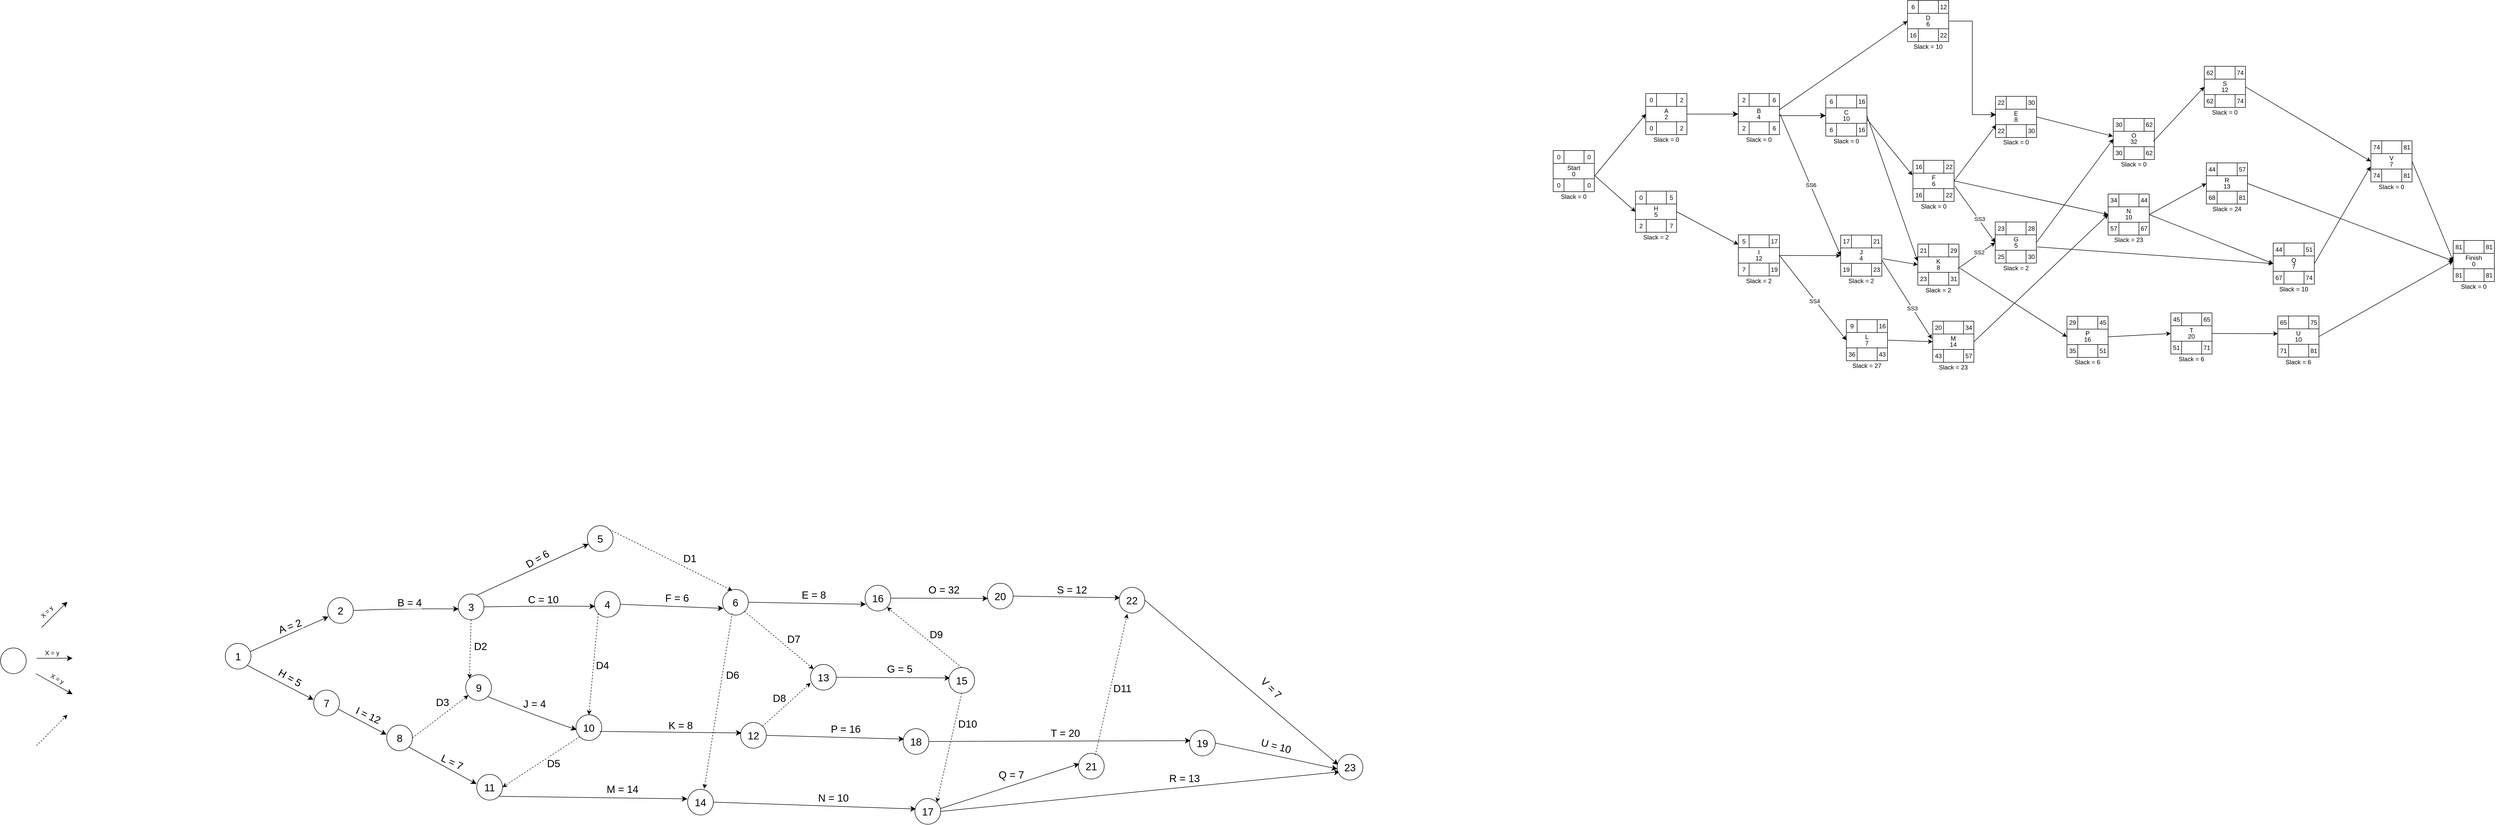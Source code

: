 <mxfile version="27.1.6">
  <diagram id="u_7HvgCCAcrlvR4ImWiG" name="Page-3">
    <mxGraphModel dx="5883" dy="2703" grid="0" gridSize="10" guides="1" tooltips="1" connect="1" arrows="1" fold="1" page="0" pageScale="1" pageWidth="850" pageHeight="1100" math="0" shadow="0">
      <root>
        <mxCell id="0" />
        <mxCell id="1" parent="0" />
        <mxCell id="BcuZdG-WMwdQdfmydHHf-1" value="" style="endArrow=classic;html=1;rounded=0;fontSize=12;startSize=8;endSize=8;curved=1;" parent="1" edge="1">
          <mxGeometry width="50" height="50" relative="1" as="geometry">
            <mxPoint x="-140" y="1230" as="sourcePoint" />
            <mxPoint x="-90" y="1180" as="targetPoint" />
          </mxGeometry>
        </mxCell>
        <mxCell id="BcuZdG-WMwdQdfmydHHf-2" value="X = y" style="edgeLabel;html=1;align=center;verticalAlign=middle;resizable=0;points=[];fontSize=12;rotation=-45;" parent="BcuZdG-WMwdQdfmydHHf-1" vertex="1" connectable="0">
          <mxGeometry x="0.361" y="3" relative="1" as="geometry">
            <mxPoint x="-22" y="6" as="offset" />
          </mxGeometry>
        </mxCell>
        <mxCell id="BcuZdG-WMwdQdfmydHHf-3" value="" style="endArrow=classic;html=1;rounded=0;fontSize=12;startSize=8;endSize=8;curved=1;" parent="1" edge="1">
          <mxGeometry width="50" height="50" relative="1" as="geometry">
            <mxPoint x="-150" y="1290" as="sourcePoint" />
            <mxPoint x="-80" y="1290" as="targetPoint" />
          </mxGeometry>
        </mxCell>
        <mxCell id="BcuZdG-WMwdQdfmydHHf-4" value="X = y" style="edgeLabel;html=1;align=center;verticalAlign=middle;resizable=0;points=[];fontSize=12;rotation=0;" parent="BcuZdG-WMwdQdfmydHHf-3" vertex="1" connectable="0">
          <mxGeometry x="0.361" y="3" relative="1" as="geometry">
            <mxPoint x="-18" y="-7" as="offset" />
          </mxGeometry>
        </mxCell>
        <mxCell id="BcuZdG-WMwdQdfmydHHf-5" value="" style="endArrow=classic;html=1;rounded=0;fontSize=12;startSize=8;endSize=8;curved=1;" parent="1" edge="1">
          <mxGeometry width="50" height="50" relative="1" as="geometry">
            <mxPoint x="-151" y="1320" as="sourcePoint" />
            <mxPoint x="-80" y="1360" as="targetPoint" />
          </mxGeometry>
        </mxCell>
        <mxCell id="BcuZdG-WMwdQdfmydHHf-6" value="X = y" style="edgeLabel;html=1;align=center;verticalAlign=middle;resizable=0;points=[];fontSize=12;rotation=30;" parent="BcuZdG-WMwdQdfmydHHf-5" vertex="1" connectable="0">
          <mxGeometry x="0.361" y="3" relative="1" as="geometry">
            <mxPoint x="-9" y="-15" as="offset" />
          </mxGeometry>
        </mxCell>
        <mxCell id="BcuZdG-WMwdQdfmydHHf-7" value="" style="ellipse;whiteSpace=wrap;html=1;aspect=fixed;" parent="1" vertex="1">
          <mxGeometry x="-220" y="1270" width="50" height="50" as="geometry" />
        </mxCell>
        <mxCell id="BcuZdG-WMwdQdfmydHHf-8" value="" style="html=1;labelBackgroundColor=#ffffff;startArrow=none;startFill=0;startSize=6;endArrow=classic;endFill=1;endSize=6;jettySize=auto;orthogonalLoop=1;strokeWidth=1;dashed=1;fontSize=14;rounded=0;" parent="1" edge="1">
          <mxGeometry width="60" height="60" relative="1" as="geometry">
            <mxPoint x="-150" y="1460" as="sourcePoint" />
            <mxPoint x="-90" y="1400" as="targetPoint" />
          </mxGeometry>
        </mxCell>
        <mxCell id="BcuZdG-WMwdQdfmydHHf-14" value="&lt;font style=&quot;font-size: 20px;&quot;&gt;1&lt;/font&gt;" style="ellipse;whiteSpace=wrap;html=1;aspect=fixed;" parent="1" vertex="1">
          <mxGeometry x="217" y="1261" width="50" height="50" as="geometry" />
        </mxCell>
        <mxCell id="BcuZdG-WMwdQdfmydHHf-15" value="" style="endArrow=classic;html=1;rounded=0;fontSize=12;startSize=8;endSize=8;curved=1;exitX=0.973;exitY=0.32;exitDx=0;exitDy=0;entryX=0.033;entryY=0.74;entryDx=0;entryDy=0;exitPerimeter=0;entryPerimeter=0;" parent="1" source="BcuZdG-WMwdQdfmydHHf-14" target="BcuZdG-WMwdQdfmydHHf-18" edge="1">
          <mxGeometry width="50" height="50" relative="1" as="geometry">
            <mxPoint x="273" y="1283" as="sourcePoint" />
            <mxPoint x="392" y="1203" as="targetPoint" />
          </mxGeometry>
        </mxCell>
        <mxCell id="BcuZdG-WMwdQdfmydHHf-16" value="&lt;font style=&quot;font-size: 20px;&quot;&gt;A = 2&lt;/font&gt;" style="edgeLabel;html=1;align=center;verticalAlign=middle;resizable=0;points=[];fontSize=12;rotation=-20;" parent="BcuZdG-WMwdQdfmydHHf-15" vertex="1" connectable="0">
          <mxGeometry x="0.261" y="3" relative="1" as="geometry">
            <mxPoint x="-19" y="-5" as="offset" />
          </mxGeometry>
        </mxCell>
        <mxCell id="BcuZdG-WMwdQdfmydHHf-18" value="&lt;font style=&quot;font-size: 20px;&quot;&gt;2&lt;/font&gt;" style="ellipse;whiteSpace=wrap;html=1;aspect=fixed;" parent="1" vertex="1">
          <mxGeometry x="416" y="1172" width="50" height="50" as="geometry" />
        </mxCell>
        <mxCell id="BcuZdG-WMwdQdfmydHHf-19" value="" style="endArrow=classic;html=1;rounded=0;fontSize=12;startSize=8;endSize=8;curved=1;exitX=1;exitY=0.5;exitDx=0;exitDy=0;entryX=0.021;entryY=0.581;entryDx=0;entryDy=0;entryPerimeter=0;" parent="1" source="BcuZdG-WMwdQdfmydHHf-18" target="BcuZdG-WMwdQdfmydHHf-21" edge="1">
          <mxGeometry width="50" height="50" relative="1" as="geometry">
            <mxPoint x="519" y="1182" as="sourcePoint" />
            <mxPoint x="663" y="1193" as="targetPoint" />
            <Array as="points">
              <mxPoint x="567" y="1193" />
            </Array>
          </mxGeometry>
        </mxCell>
        <mxCell id="BcuZdG-WMwdQdfmydHHf-20" value="&lt;font style=&quot;font-size: 20px;&quot;&gt;B = 4&lt;/font&gt;" style="edgeLabel;html=1;align=center;verticalAlign=middle;resizable=0;points=[];fontSize=12;rotation=0;" parent="BcuZdG-WMwdQdfmydHHf-19" vertex="1" connectable="0">
          <mxGeometry x="0.261" y="3" relative="1" as="geometry">
            <mxPoint x="-21" y="-10" as="offset" />
          </mxGeometry>
        </mxCell>
        <mxCell id="BcuZdG-WMwdQdfmydHHf-21" value="&lt;font style=&quot;font-size: 20px;&quot;&gt;3&lt;/font&gt;" style="ellipse;whiteSpace=wrap;html=1;aspect=fixed;" parent="1" vertex="1">
          <mxGeometry x="670" y="1165" width="50" height="50" as="geometry" />
        </mxCell>
        <mxCell id="BcuZdG-WMwdQdfmydHHf-22" value="" style="endArrow=classic;html=1;rounded=0;fontSize=12;startSize=8;endSize=8;curved=1;exitX=1;exitY=0.5;exitDx=0;exitDy=0;entryX=0.021;entryY=0.581;entryDx=0;entryDy=0;entryPerimeter=0;" parent="1" source="BcuZdG-WMwdQdfmydHHf-21" target="BcuZdG-WMwdQdfmydHHf-24" edge="1">
          <mxGeometry width="50" height="50" relative="1" as="geometry">
            <mxPoint x="731" y="1192" as="sourcePoint" />
            <mxPoint x="928" y="1188" as="targetPoint" />
            <Array as="points">
              <mxPoint x="832" y="1188" />
            </Array>
          </mxGeometry>
        </mxCell>
        <mxCell id="BcuZdG-WMwdQdfmydHHf-23" value="&lt;font style=&quot;font-size: 20px;&quot;&gt;C = 10&lt;/font&gt;" style="edgeLabel;html=1;align=center;verticalAlign=middle;resizable=0;points=[];fontSize=12;rotation=0;" parent="BcuZdG-WMwdQdfmydHHf-22" vertex="1" connectable="0">
          <mxGeometry x="0.261" y="3" relative="1" as="geometry">
            <mxPoint x="-21" y="-10" as="offset" />
          </mxGeometry>
        </mxCell>
        <mxCell id="BcuZdG-WMwdQdfmydHHf-24" value="&lt;font style=&quot;font-size: 20px;&quot;&gt;4&lt;/font&gt;" style="ellipse;whiteSpace=wrap;html=1;aspect=fixed;" parent="1" vertex="1">
          <mxGeometry x="935" y="1160" width="50" height="50" as="geometry" />
        </mxCell>
        <mxCell id="BcuZdG-WMwdQdfmydHHf-27" value="&lt;font style=&quot;font-size: 20px;&quot;&gt;5&lt;/font&gt;" style="ellipse;whiteSpace=wrap;html=1;aspect=fixed;" parent="1" vertex="1">
          <mxGeometry x="921" y="1032" width="50" height="50" as="geometry" />
        </mxCell>
        <mxCell id="BcuZdG-WMwdQdfmydHHf-31" value="" style="endArrow=classic;html=1;rounded=0;fontSize=12;startSize=8;endSize=8;curved=1;exitX=1;exitY=0.5;exitDx=0;exitDy=0;entryX=0.033;entryY=0.74;entryDx=0;entryDy=0;entryPerimeter=0;" parent="1" source="BcuZdG-WMwdQdfmydHHf-24" target="BcuZdG-WMwdQdfmydHHf-33" edge="1">
          <mxGeometry width="50" height="50" relative="1" as="geometry">
            <mxPoint x="790" y="1440" as="sourcePoint" />
            <mxPoint x="916" y="1366" as="targetPoint" />
          </mxGeometry>
        </mxCell>
        <mxCell id="BcuZdG-WMwdQdfmydHHf-32" value="&lt;font style=&quot;font-size: 20px;&quot;&gt;F = 6&lt;/font&gt;" style="edgeLabel;html=1;align=center;verticalAlign=middle;resizable=0;points=[];fontSize=12;rotation=0;" parent="BcuZdG-WMwdQdfmydHHf-31" vertex="1" connectable="0">
          <mxGeometry x="0.261" y="3" relative="1" as="geometry">
            <mxPoint x="-17" y="-15" as="offset" />
          </mxGeometry>
        </mxCell>
        <mxCell id="BcuZdG-WMwdQdfmydHHf-33" value="&lt;font style=&quot;font-size: 20px;&quot;&gt;6&lt;/font&gt;" style="ellipse;whiteSpace=wrap;html=1;aspect=fixed;" parent="1" vertex="1">
          <mxGeometry x="1184" y="1156" width="50" height="50" as="geometry" />
        </mxCell>
        <mxCell id="BcuZdG-WMwdQdfmydHHf-34" value="" style="html=1;labelBackgroundColor=#ffffff;startArrow=none;startFill=0;startSize=6;endArrow=classic;endFill=1;endSize=6;jettySize=auto;orthogonalLoop=1;strokeWidth=1;dashed=1;fontSize=14;rounded=0;entryX=0.373;entryY=0.045;entryDx=0;entryDy=0;entryPerimeter=0;exitX=1;exitY=0;exitDx=0;exitDy=0;" parent="1" source="BcuZdG-WMwdQdfmydHHf-27" target="BcuZdG-WMwdQdfmydHHf-33" edge="1">
          <mxGeometry width="60" height="60" relative="1" as="geometry">
            <mxPoint x="996" y="1311" as="sourcePoint" />
            <mxPoint x="1056" y="1251" as="targetPoint" />
          </mxGeometry>
        </mxCell>
        <mxCell id="BcuZdG-WMwdQdfmydHHf-36" value="&lt;font style=&quot;font-size: 20px;&quot;&gt;D1&lt;/font&gt;" style="edgeLabel;html=1;align=center;verticalAlign=middle;resizable=0;points=[];fontSize=12;" parent="BcuZdG-WMwdQdfmydHHf-34" vertex="1" connectable="0">
          <mxGeometry x="0.288" relative="1" as="geometry">
            <mxPoint x="2" y="-21" as="offset" />
          </mxGeometry>
        </mxCell>
        <mxCell id="BcuZdG-WMwdQdfmydHHf-37" value="" style="endArrow=classic;html=1;rounded=0;fontSize=12;startSize=8;endSize=8;curved=1;exitX=1;exitY=0.5;exitDx=0;exitDy=0;entryX=0.033;entryY=0.74;entryDx=0;entryDy=0;entryPerimeter=0;" parent="1" source="BcuZdG-WMwdQdfmydHHf-33" target="BcuZdG-WMwdQdfmydHHf-39" edge="1">
          <mxGeometry width="50" height="50" relative="1" as="geometry">
            <mxPoint x="1259" y="1189" as="sourcePoint" />
            <mxPoint x="1190" y="1370" as="targetPoint" />
          </mxGeometry>
        </mxCell>
        <mxCell id="BcuZdG-WMwdQdfmydHHf-38" value="&lt;font style=&quot;font-size: 20px;&quot;&gt;E = 8&lt;/font&gt;" style="edgeLabel;html=1;align=center;verticalAlign=middle;resizable=0;points=[];fontSize=12;rotation=0;" parent="BcuZdG-WMwdQdfmydHHf-37" vertex="1" connectable="0">
          <mxGeometry x="0.261" y="3" relative="1" as="geometry">
            <mxPoint x="-17" y="-15" as="offset" />
          </mxGeometry>
        </mxCell>
        <mxCell id="BcuZdG-WMwdQdfmydHHf-39" value="&lt;font style=&quot;font-size: 20px;&quot;&gt;16&lt;/font&gt;" style="ellipse;whiteSpace=wrap;html=1;aspect=fixed;" parent="1" vertex="1">
          <mxGeometry x="1461" y="1148" width="50" height="50" as="geometry" />
        </mxCell>
        <mxCell id="BcuZdG-WMwdQdfmydHHf-40" value="" style="endArrow=classic;html=1;rounded=0;fontSize=12;startSize=8;endSize=8;curved=1;exitX=1;exitY=1;exitDx=0;exitDy=0;entryX=-0.009;entryY=0.373;entryDx=0;entryDy=0;entryPerimeter=0;" parent="1" source="BcuZdG-WMwdQdfmydHHf-14" target="BcuZdG-WMwdQdfmydHHf-42" edge="1">
          <mxGeometry width="50" height="50" relative="1" as="geometry">
            <mxPoint x="272" y="1314" as="sourcePoint" />
            <mxPoint x="390" y="1372" as="targetPoint" />
          </mxGeometry>
        </mxCell>
        <mxCell id="BcuZdG-WMwdQdfmydHHf-41" value="&lt;font style=&quot;font-size: 20px;&quot;&gt;H = 5&lt;/font&gt;" style="edgeLabel;html=1;align=center;verticalAlign=middle;resizable=0;points=[];fontSize=12;rotation=30;" parent="BcuZdG-WMwdQdfmydHHf-40" vertex="1" connectable="0">
          <mxGeometry x="0.361" y="3" relative="1" as="geometry">
            <mxPoint x="-6" y="-20" as="offset" />
          </mxGeometry>
        </mxCell>
        <mxCell id="BcuZdG-WMwdQdfmydHHf-42" value="&lt;font style=&quot;font-size: 20px;&quot;&gt;7&lt;/font&gt;" style="ellipse;whiteSpace=wrap;html=1;aspect=fixed;" parent="1" vertex="1">
          <mxGeometry x="389" y="1352" width="50" height="50" as="geometry" />
        </mxCell>
        <mxCell id="BcuZdG-WMwdQdfmydHHf-46" value="" style="endArrow=classic;html=1;rounded=0;fontSize=12;startSize=8;endSize=8;curved=1;entryX=-0.009;entryY=0.373;entryDx=0;entryDy=0;entryPerimeter=0;" parent="1" source="BcuZdG-WMwdQdfmydHHf-42" target="BcuZdG-WMwdQdfmydHHf-48" edge="1">
          <mxGeometry width="50" height="50" relative="1" as="geometry">
            <mxPoint x="365.8" y="1320" as="sourcePoint" />
            <mxPoint x="515" y="1423.14" as="targetPoint" />
          </mxGeometry>
        </mxCell>
        <mxCell id="BcuZdG-WMwdQdfmydHHf-47" value="&lt;font style=&quot;font-size: 20px;&quot;&gt;I = 12&lt;/font&gt;" style="edgeLabel;html=1;align=center;verticalAlign=middle;resizable=0;points=[];fontSize=12;rotation=25;" parent="BcuZdG-WMwdQdfmydHHf-46" vertex="1" connectable="0">
          <mxGeometry x="0.361" y="3" relative="1" as="geometry">
            <mxPoint x="-7" y="-20" as="offset" />
          </mxGeometry>
        </mxCell>
        <mxCell id="BcuZdG-WMwdQdfmydHHf-48" value="&lt;font style=&quot;font-size: 20px;&quot;&gt;8&lt;/font&gt;" style="ellipse;whiteSpace=wrap;html=1;aspect=fixed;" parent="1" vertex="1">
          <mxGeometry x="531" y="1420.0" width="50" height="50" as="geometry" />
        </mxCell>
        <mxCell id="BcuZdG-WMwdQdfmydHHf-49" value="&lt;font style=&quot;font-size: 20px;&quot;&gt;9&lt;/font&gt;" style="ellipse;whiteSpace=wrap;html=1;aspect=fixed;" parent="1" vertex="1">
          <mxGeometry x="684.5" y="1322.0" width="50" height="50" as="geometry" />
        </mxCell>
        <mxCell id="BcuZdG-WMwdQdfmydHHf-50" value="" style="html=1;labelBackgroundColor=#ffffff;startArrow=none;startFill=0;startSize=6;endArrow=classic;endFill=1;endSize=6;jettySize=auto;orthogonalLoop=1;strokeWidth=1;dashed=1;fontSize=14;rounded=0;exitX=1;exitY=0.5;exitDx=0;exitDy=0;" parent="1" source="BcuZdG-WMwdQdfmydHHf-48" target="BcuZdG-WMwdQdfmydHHf-49" edge="1">
          <mxGeometry width="60" height="60" relative="1" as="geometry">
            <mxPoint x="603" y="1443" as="sourcePoint" />
            <mxPoint x="663" y="1383" as="targetPoint" />
          </mxGeometry>
        </mxCell>
        <mxCell id="7_4aUBkvJU-1F4oMu9qQ-45" value="&lt;font style=&quot;font-size: 20px;&quot;&gt;D3&lt;/font&gt;" style="edgeLabel;html=1;align=center;verticalAlign=middle;resizable=0;points=[];" parent="BcuZdG-WMwdQdfmydHHf-50" vertex="1" connectable="0">
          <mxGeometry x="0.302" y="1" relative="1" as="geometry">
            <mxPoint x="-12" y="-15" as="offset" />
          </mxGeometry>
        </mxCell>
        <mxCell id="BcuZdG-WMwdQdfmydHHf-51" value="" style="html=1;labelBackgroundColor=#ffffff;startArrow=none;startFill=0;startSize=6;endArrow=classic;endFill=1;endSize=6;jettySize=auto;orthogonalLoop=1;strokeWidth=1;dashed=1;fontSize=14;rounded=0;entryX=0;entryY=0;entryDx=0;entryDy=0;exitX=0.5;exitY=1;exitDx=0;exitDy=0;" parent="1" source="BcuZdG-WMwdQdfmydHHf-21" target="BcuZdG-WMwdQdfmydHHf-49" edge="1">
          <mxGeometry width="60" height="60" relative="1" as="geometry">
            <mxPoint x="563" y="1316" as="sourcePoint" />
            <mxPoint x="623" y="1256" as="targetPoint" />
          </mxGeometry>
        </mxCell>
        <mxCell id="7_4aUBkvJU-1F4oMu9qQ-44" value="&lt;font style=&quot;font-size: 20px;&quot;&gt;D2&lt;/font&gt;" style="edgeLabel;html=1;align=center;verticalAlign=middle;resizable=0;points=[];" parent="BcuZdG-WMwdQdfmydHHf-51" vertex="1" connectable="0">
          <mxGeometry x="-0.12" y="1" relative="1" as="geometry">
            <mxPoint x="18" as="offset" />
          </mxGeometry>
        </mxCell>
        <mxCell id="BcuZdG-WMwdQdfmydHHf-52" value="" style="endArrow=classic;html=1;rounded=0;fontSize=12;startSize=8;endSize=8;curved=1;entryX=-0.009;entryY=0.373;entryDx=0;entryDy=0;entryPerimeter=0;exitX=1;exitY=1;exitDx=0;exitDy=0;" parent="1" source="BcuZdG-WMwdQdfmydHHf-48" target="BcuZdG-WMwdQdfmydHHf-54" edge="1">
          <mxGeometry width="50" height="50" relative="1" as="geometry">
            <mxPoint x="576" y="1469" as="sourcePoint" />
            <mxPoint x="654" y="1505.14" as="targetPoint" />
          </mxGeometry>
        </mxCell>
        <mxCell id="BcuZdG-WMwdQdfmydHHf-53" value="&lt;font style=&quot;font-size: 20px;&quot;&gt;L = 7&lt;/font&gt;" style="edgeLabel;html=1;align=center;verticalAlign=middle;resizable=0;points=[];fontSize=12;rotation=25;" parent="BcuZdG-WMwdQdfmydHHf-52" vertex="1" connectable="0">
          <mxGeometry x="0.361" y="3" relative="1" as="geometry">
            <mxPoint x="-7" y="-18" as="offset" />
          </mxGeometry>
        </mxCell>
        <mxCell id="BcuZdG-WMwdQdfmydHHf-54" value="&lt;font style=&quot;font-size: 20px;&quot;&gt;11&lt;/font&gt;" style="ellipse;whiteSpace=wrap;html=1;aspect=fixed;" parent="1" vertex="1">
          <mxGeometry x="706" y="1516.0" width="50" height="50" as="geometry" />
        </mxCell>
        <mxCell id="BcuZdG-WMwdQdfmydHHf-55" value="" style="endArrow=classic;html=1;rounded=0;fontSize=12;startSize=8;endSize=8;curved=1;exitX=1;exitY=1;exitDx=0;exitDy=0;entryX=0.021;entryY=0.581;entryDx=0;entryDy=0;entryPerimeter=0;" parent="1" source="BcuZdG-WMwdQdfmydHHf-49" target="BcuZdG-WMwdQdfmydHHf-57" edge="1">
          <mxGeometry width="50" height="50" relative="1" as="geometry">
            <mxPoint x="739" y="1442" as="sourcePoint" />
            <mxPoint x="936" y="1438" as="targetPoint" />
            <Array as="points">
              <mxPoint x="840" y="1409" />
            </Array>
          </mxGeometry>
        </mxCell>
        <mxCell id="BcuZdG-WMwdQdfmydHHf-56" value="&lt;font style=&quot;font-size: 20px;&quot;&gt;J = 4&lt;/font&gt;" style="edgeLabel;html=1;align=center;verticalAlign=middle;resizable=0;points=[];fontSize=12;rotation=0;" parent="BcuZdG-WMwdQdfmydHHf-55" vertex="1" connectable="0">
          <mxGeometry x="0.261" y="3" relative="1" as="geometry">
            <mxPoint x="-19" y="-27" as="offset" />
          </mxGeometry>
        </mxCell>
        <mxCell id="BcuZdG-WMwdQdfmydHHf-57" value="&lt;font style=&quot;font-size: 20px;&quot;&gt;10&lt;/font&gt;" style="ellipse;whiteSpace=wrap;html=1;aspect=fixed;" parent="1" vertex="1">
          <mxGeometry x="899" y="1400" width="50" height="50" as="geometry" />
        </mxCell>
        <mxCell id="BcuZdG-WMwdQdfmydHHf-58" value="" style="endArrow=classic;html=1;rounded=0;fontSize=12;startSize=8;endSize=8;curved=1;exitX=0.729;exitY=0.043;exitDx=0;exitDy=0;entryX=0.05;entryY=0.712;entryDx=0;entryDy=0;exitPerimeter=0;entryPerimeter=0;" parent="1" source="BcuZdG-WMwdQdfmydHHf-21" target="BcuZdG-WMwdQdfmydHHf-27" edge="1">
          <mxGeometry width="50" height="50" relative="1" as="geometry">
            <mxPoint x="647" y="1096" as="sourcePoint" />
            <mxPoint x="799" y="1028" as="targetPoint" />
          </mxGeometry>
        </mxCell>
        <mxCell id="BcuZdG-WMwdQdfmydHHf-59" value="&lt;font style=&quot;font-size: 20px;&quot;&gt;D = 6&lt;/font&gt;" style="edgeLabel;html=1;align=center;verticalAlign=middle;resizable=0;points=[];fontSize=12;rotation=-30;" parent="BcuZdG-WMwdQdfmydHHf-58" vertex="1" connectable="0">
          <mxGeometry x="0.261" y="3" relative="1" as="geometry">
            <mxPoint x="-19" y="-6" as="offset" />
          </mxGeometry>
        </mxCell>
        <mxCell id="BcuZdG-WMwdQdfmydHHf-60" value="" style="html=1;labelBackgroundColor=#ffffff;startArrow=none;startFill=0;startSize=6;endArrow=classic;endFill=1;endSize=6;jettySize=auto;orthogonalLoop=1;strokeWidth=1;dashed=1;fontSize=14;rounded=0;entryX=0.5;entryY=0;entryDx=0;entryDy=0;exitX=0;exitY=1;exitDx=0;exitDy=0;" parent="1" source="BcuZdG-WMwdQdfmydHHf-24" target="BcuZdG-WMwdQdfmydHHf-57" edge="1">
          <mxGeometry width="60" height="60" relative="1" as="geometry">
            <mxPoint x="928" y="1226" as="sourcePoint" />
            <mxPoint x="925" y="1340" as="targetPoint" />
          </mxGeometry>
        </mxCell>
        <mxCell id="7_4aUBkvJU-1F4oMu9qQ-46" value="&lt;font style=&quot;font-size: 20px;&quot;&gt;D4&lt;/font&gt;" style="edgeLabel;html=1;align=center;verticalAlign=middle;resizable=0;points=[];" parent="BcuZdG-WMwdQdfmydHHf-60" vertex="1" connectable="0">
          <mxGeometry x="0.155" y="2" relative="1" as="geometry">
            <mxPoint x="16" y="-14" as="offset" />
          </mxGeometry>
        </mxCell>
        <mxCell id="BcuZdG-WMwdQdfmydHHf-61" value="" style="endArrow=classic;html=1;rounded=0;fontSize=12;startSize=8;endSize=8;curved=1;exitX=0.933;exitY=0.647;exitDx=0;exitDy=0;exitPerimeter=0;entryX=0.04;entryY=0.407;entryDx=0;entryDy=0;entryPerimeter=0;" parent="1" source="BcuZdG-WMwdQdfmydHHf-57" target="BcuZdG-WMwdQdfmydHHf-63" edge="1">
          <mxGeometry width="50" height="50" relative="1" as="geometry">
            <mxPoint x="977" y="1434" as="sourcePoint" />
            <mxPoint x="1155" y="1431" as="targetPoint" />
          </mxGeometry>
        </mxCell>
        <mxCell id="BcuZdG-WMwdQdfmydHHf-62" value="&lt;font style=&quot;font-size: 20px;&quot;&gt;K = 8&lt;/font&gt;" style="edgeLabel;html=1;align=center;verticalAlign=middle;resizable=0;points=[];fontSize=12;rotation=0;" parent="BcuZdG-WMwdQdfmydHHf-61" vertex="1" connectable="0">
          <mxGeometry x="0.261" y="3" relative="1" as="geometry">
            <mxPoint x="-17" y="-11" as="offset" />
          </mxGeometry>
        </mxCell>
        <mxCell id="BcuZdG-WMwdQdfmydHHf-63" value="&lt;font style=&quot;font-size: 20px;&quot;&gt;12&lt;/font&gt;" style="ellipse;whiteSpace=wrap;html=1;aspect=fixed;" parent="1" vertex="1">
          <mxGeometry x="1219" y="1415" width="50" height="50" as="geometry" />
        </mxCell>
        <mxCell id="7_4aUBkvJU-1F4oMu9qQ-1" value="" style="html=1;labelBackgroundColor=#ffffff;startArrow=none;startFill=0;startSize=6;endArrow=classic;endFill=1;endSize=6;jettySize=auto;orthogonalLoop=1;strokeWidth=1;dashed=1;fontSize=14;rounded=0;entryX=1;entryY=0.5;entryDx=0;entryDy=0;exitX=0;exitY=1;exitDx=0;exitDy=0;" parent="1" source="BcuZdG-WMwdQdfmydHHf-57" target="BcuZdG-WMwdQdfmydHHf-54" edge="1">
          <mxGeometry width="60" height="60" relative="1" as="geometry">
            <mxPoint x="839" y="1535.14" as="sourcePoint" />
            <mxPoint x="809" y="1735.14" as="targetPoint" />
          </mxGeometry>
        </mxCell>
        <mxCell id="7_4aUBkvJU-1F4oMu9qQ-47" value="&lt;font style=&quot;font-size: 20px;&quot;&gt;D5&lt;/font&gt;" style="edgeLabel;html=1;align=center;verticalAlign=middle;resizable=0;points=[];" parent="7_4aUBkvJU-1F4oMu9qQ-1" vertex="1" connectable="0">
          <mxGeometry x="-0.193" y="-1" relative="1" as="geometry">
            <mxPoint x="10" y="12" as="offset" />
          </mxGeometry>
        </mxCell>
        <mxCell id="7_4aUBkvJU-1F4oMu9qQ-2" value="" style="endArrow=classic;html=1;rounded=0;fontSize=12;startSize=8;endSize=8;curved=1;entryX=-0.009;entryY=0.373;entryDx=0;entryDy=0;entryPerimeter=0;exitX=1;exitY=1;exitDx=0;exitDy=0;" parent="1" source="BcuZdG-WMwdQdfmydHHf-54" target="7_4aUBkvJU-1F4oMu9qQ-4" edge="1">
          <mxGeometry width="50" height="50" relative="1" as="geometry">
            <mxPoint x="706" y="1535.14" as="sourcePoint" />
            <mxPoint x="803" y="1594.28" as="targetPoint" />
          </mxGeometry>
        </mxCell>
        <mxCell id="7_4aUBkvJU-1F4oMu9qQ-3" value="&lt;font style=&quot;font-size: 20px;&quot;&gt;M = 14&lt;/font&gt;" style="edgeLabel;html=1;align=center;verticalAlign=middle;resizable=0;points=[];fontSize=12;rotation=0;" parent="7_4aUBkvJU-1F4oMu9qQ-2" vertex="1" connectable="0">
          <mxGeometry x="0.361" y="3" relative="1" as="geometry">
            <mxPoint x="-9" y="-15" as="offset" />
          </mxGeometry>
        </mxCell>
        <mxCell id="7_4aUBkvJU-1F4oMu9qQ-4" value="&lt;font style=&quot;font-size: 20px;&quot;&gt;14&lt;/font&gt;" style="ellipse;whiteSpace=wrap;html=1;aspect=fixed;" parent="1" vertex="1">
          <mxGeometry x="1116" y="1545" width="50" height="50" as="geometry" />
        </mxCell>
        <mxCell id="7_4aUBkvJU-1F4oMu9qQ-5" value="" style="html=1;labelBackgroundColor=#ffffff;startArrow=none;startFill=0;startSize=6;endArrow=classic;endFill=1;endSize=6;jettySize=auto;orthogonalLoop=1;strokeWidth=1;dashed=1;fontSize=14;rounded=0;entryX=0.643;entryY=-0.023;entryDx=0;entryDy=0;exitX=0.375;exitY=0.923;exitDx=0;exitDy=0;entryPerimeter=0;exitPerimeter=0;" parent="1" source="BcuZdG-WMwdQdfmydHHf-33" target="7_4aUBkvJU-1F4oMu9qQ-4" edge="1">
          <mxGeometry width="60" height="60" relative="1" as="geometry">
            <mxPoint x="1195" y="1264" as="sourcePoint" />
            <mxPoint x="1165" y="1464" as="targetPoint" />
          </mxGeometry>
        </mxCell>
        <mxCell id="7_4aUBkvJU-1F4oMu9qQ-48" value="&lt;font style=&quot;font-size: 20px;&quot;&gt;D6&lt;/font&gt;" style="edgeLabel;html=1;align=center;verticalAlign=middle;resizable=0;points=[];" parent="7_4aUBkvJU-1F4oMu9qQ-5" vertex="1" connectable="0">
          <mxGeometry x="-0.298" relative="1" as="geometry">
            <mxPoint x="19" as="offset" />
          </mxGeometry>
        </mxCell>
        <mxCell id="7_4aUBkvJU-1F4oMu9qQ-6" value="" style="endArrow=classic;html=1;rounded=0;fontSize=12;startSize=8;endSize=8;curved=1;exitX=1;exitY=0.5;exitDx=0;exitDy=0;entryX=0.04;entryY=0.407;entryDx=0;entryDy=0;entryPerimeter=0;" parent="1" source="7_4aUBkvJU-1F4oMu9qQ-4" target="7_4aUBkvJU-1F4oMu9qQ-8" edge="1">
          <mxGeometry width="50" height="50" relative="1" as="geometry">
            <mxPoint x="998" y="1655" as="sourcePoint" />
            <mxPoint x="1207" y="1654" as="targetPoint" />
          </mxGeometry>
        </mxCell>
        <mxCell id="7_4aUBkvJU-1F4oMu9qQ-7" value="&lt;font style=&quot;font-size: 20px;&quot;&gt;N = 10&lt;/font&gt;" style="edgeLabel;html=1;align=center;verticalAlign=middle;resizable=0;points=[];fontSize=12;rotation=0;" parent="7_4aUBkvJU-1F4oMu9qQ-6" vertex="1" connectable="0">
          <mxGeometry x="0.261" y="3" relative="1" as="geometry">
            <mxPoint x="-16" y="-15" as="offset" />
          </mxGeometry>
        </mxCell>
        <mxCell id="7_4aUBkvJU-1F4oMu9qQ-8" value="&lt;font style=&quot;font-size: 20px;&quot;&gt;17&lt;/font&gt;" style="ellipse;whiteSpace=wrap;html=1;aspect=fixed;" parent="1" vertex="1">
          <mxGeometry x="1558" y="1563" width="50" height="50" as="geometry" />
        </mxCell>
        <mxCell id="7_4aUBkvJU-1F4oMu9qQ-9" value="&lt;font style=&quot;font-size: 20px;&quot;&gt;13&lt;/font&gt;" style="ellipse;whiteSpace=wrap;html=1;aspect=fixed;" parent="1" vertex="1">
          <mxGeometry x="1355" y="1302" width="50" height="50" as="geometry" />
        </mxCell>
        <mxCell id="7_4aUBkvJU-1F4oMu9qQ-10" value="" style="html=1;labelBackgroundColor=#ffffff;startArrow=none;startFill=0;startSize=6;endArrow=classic;endFill=1;endSize=6;jettySize=auto;orthogonalLoop=1;strokeWidth=1;dashed=1;fontSize=14;rounded=0;exitX=1;exitY=1;exitDx=0;exitDy=0;" parent="1" source="BcuZdG-WMwdQdfmydHHf-33" target="7_4aUBkvJU-1F4oMu9qQ-9" edge="1">
          <mxGeometry width="60" height="60" relative="1" as="geometry">
            <mxPoint x="1365" y="1288" as="sourcePoint" />
            <mxPoint x="1335" y="1488" as="targetPoint" />
          </mxGeometry>
        </mxCell>
        <mxCell id="7_4aUBkvJU-1F4oMu9qQ-49" value="&lt;font style=&quot;font-size: 20px;&quot;&gt;D7&lt;/font&gt;" style="edgeLabel;html=1;align=center;verticalAlign=middle;resizable=0;points=[];" parent="7_4aUBkvJU-1F4oMu9qQ-10" vertex="1" connectable="0">
          <mxGeometry x="0.087" y="1" relative="1" as="geometry">
            <mxPoint x="22" y="-7" as="offset" />
          </mxGeometry>
        </mxCell>
        <mxCell id="7_4aUBkvJU-1F4oMu9qQ-11" value="" style="html=1;labelBackgroundColor=#ffffff;startArrow=none;startFill=0;startSize=6;endArrow=classic;endFill=1;endSize=6;jettySize=auto;orthogonalLoop=1;strokeWidth=1;dashed=1;fontSize=14;rounded=0;exitX=1;exitY=0;exitDx=0;exitDy=0;entryX=0.003;entryY=0.72;entryDx=0;entryDy=0;entryPerimeter=0;" parent="1" source="BcuZdG-WMwdQdfmydHHf-63" target="7_4aUBkvJU-1F4oMu9qQ-9" edge="1">
          <mxGeometry width="60" height="60" relative="1" as="geometry">
            <mxPoint x="1285" y="1422" as="sourcePoint" />
            <mxPoint x="1461" y="1545" as="targetPoint" />
          </mxGeometry>
        </mxCell>
        <mxCell id="7_4aUBkvJU-1F4oMu9qQ-50" value="&lt;font style=&quot;font-size: 20px;&quot;&gt;D8&lt;/font&gt;" style="edgeLabel;html=1;align=center;verticalAlign=middle;resizable=0;points=[];" parent="7_4aUBkvJU-1F4oMu9qQ-11" vertex="1" connectable="0">
          <mxGeometry x="-0.125" y="-4" relative="1" as="geometry">
            <mxPoint x="-11" y="-22" as="offset" />
          </mxGeometry>
        </mxCell>
        <mxCell id="7_4aUBkvJU-1F4oMu9qQ-12" value="" style="endArrow=classic;html=1;rounded=0;fontSize=12;startSize=8;endSize=8;curved=1;exitX=1;exitY=0.5;exitDx=0;exitDy=0;entryX=0.05;entryY=0.407;entryDx=0;entryDy=0;entryPerimeter=0;" parent="1" source="7_4aUBkvJU-1F4oMu9qQ-9" target="7_4aUBkvJU-1F4oMu9qQ-14" edge="1">
          <mxGeometry width="50" height="50" relative="1" as="geometry">
            <mxPoint x="1421" y="1338" as="sourcePoint" />
            <mxPoint x="1541" y="1331" as="targetPoint" />
          </mxGeometry>
        </mxCell>
        <mxCell id="7_4aUBkvJU-1F4oMu9qQ-13" value="&lt;font style=&quot;font-size: 20px;&quot;&gt;G = 5&lt;/font&gt;" style="edgeLabel;html=1;align=center;verticalAlign=middle;resizable=0;points=[];fontSize=12;rotation=0;" parent="7_4aUBkvJU-1F4oMu9qQ-12" vertex="1" connectable="0">
          <mxGeometry x="0.261" y="3" relative="1" as="geometry">
            <mxPoint x="-17" y="-15" as="offset" />
          </mxGeometry>
        </mxCell>
        <mxCell id="7_4aUBkvJU-1F4oMu9qQ-14" value="&lt;font style=&quot;font-size: 20px;&quot;&gt;15&lt;/font&gt;" style="ellipse;whiteSpace=wrap;html=1;aspect=fixed;" parent="1" vertex="1">
          <mxGeometry x="1624" y="1308" width="50" height="50" as="geometry" />
        </mxCell>
        <mxCell id="7_4aUBkvJU-1F4oMu9qQ-15" value="" style="html=1;labelBackgroundColor=#ffffff;startArrow=none;startFill=0;startSize=6;endArrow=classic;endFill=1;endSize=6;jettySize=auto;orthogonalLoop=1;strokeWidth=1;dashed=1;fontSize=14;rounded=0;exitX=0.5;exitY=0;exitDx=0;exitDy=0;entryX=1;entryY=1;entryDx=0;entryDy=0;" parent="1" source="7_4aUBkvJU-1F4oMu9qQ-14" target="BcuZdG-WMwdQdfmydHHf-39" edge="1">
          <mxGeometry width="60" height="60" relative="1" as="geometry">
            <mxPoint x="1651" y="1280" as="sourcePoint" />
            <mxPoint x="1744" y="1196" as="targetPoint" />
          </mxGeometry>
        </mxCell>
        <mxCell id="7_4aUBkvJU-1F4oMu9qQ-51" value="&lt;font style=&quot;font-size: 20px;&quot;&gt;D9&lt;/font&gt;" style="edgeLabel;html=1;align=center;verticalAlign=middle;resizable=0;points=[];" parent="7_4aUBkvJU-1F4oMu9qQ-15" vertex="1" connectable="0">
          <mxGeometry x="-0.179" relative="1" as="geometry">
            <mxPoint x="9" y="-17" as="offset" />
          </mxGeometry>
        </mxCell>
        <mxCell id="7_4aUBkvJU-1F4oMu9qQ-16" value="" style="endArrow=classic;html=1;rounded=0;fontSize=12;startSize=8;endSize=8;curved=1;exitX=1;exitY=0.5;exitDx=0;exitDy=0;entryX=0.023;entryY=0.592;entryDx=0;entryDy=0;entryPerimeter=0;" parent="1" source="BcuZdG-WMwdQdfmydHHf-39" target="7_4aUBkvJU-1F4oMu9qQ-18" edge="1">
          <mxGeometry width="50" height="50" relative="1" as="geometry">
            <mxPoint x="1535" y="1174" as="sourcePoint" />
            <mxPoint x="1693" y="1172" as="targetPoint" />
          </mxGeometry>
        </mxCell>
        <mxCell id="7_4aUBkvJU-1F4oMu9qQ-17" value="&lt;font style=&quot;font-size: 20px;&quot;&gt;O = 32&lt;/font&gt;" style="edgeLabel;html=1;align=center;verticalAlign=middle;resizable=0;points=[];fontSize=12;rotation=0;" parent="7_4aUBkvJU-1F4oMu9qQ-16" vertex="1" connectable="0">
          <mxGeometry x="0.261" y="3" relative="1" as="geometry">
            <mxPoint x="-17" y="-15" as="offset" />
          </mxGeometry>
        </mxCell>
        <mxCell id="7_4aUBkvJU-1F4oMu9qQ-18" value="&lt;font style=&quot;font-size: 20px;&quot;&gt;20&lt;/font&gt;" style="ellipse;whiteSpace=wrap;html=1;aspect=fixed;" parent="1" vertex="1">
          <mxGeometry x="1699" y="1144" width="50" height="50" as="geometry" />
        </mxCell>
        <mxCell id="7_4aUBkvJU-1F4oMu9qQ-21" value="" style="endArrow=classic;html=1;rounded=0;fontSize=12;startSize=8;endSize=8;curved=1;exitX=1;exitY=0.5;exitDx=0;exitDy=0;entryX=0.04;entryY=0.407;entryDx=0;entryDy=0;entryPerimeter=0;" parent="1" source="BcuZdG-WMwdQdfmydHHf-63" target="7_4aUBkvJU-1F4oMu9qQ-23" edge="1">
          <mxGeometry width="50" height="50" relative="1" as="geometry">
            <mxPoint x="1333" y="1444" as="sourcePoint" />
            <mxPoint x="1452" y="1522" as="targetPoint" />
          </mxGeometry>
        </mxCell>
        <mxCell id="7_4aUBkvJU-1F4oMu9qQ-22" value="&lt;font style=&quot;font-size: 20px;&quot;&gt;P = 16&lt;/font&gt;" style="edgeLabel;html=1;align=center;verticalAlign=middle;resizable=0;points=[];fontSize=12;rotation=0;" parent="7_4aUBkvJU-1F4oMu9qQ-21" vertex="1" connectable="0">
          <mxGeometry x="0.261" y="3" relative="1" as="geometry">
            <mxPoint x="-15" y="-15" as="offset" />
          </mxGeometry>
        </mxCell>
        <mxCell id="7_4aUBkvJU-1F4oMu9qQ-23" value="&lt;font style=&quot;font-size: 20px;&quot;&gt;18&lt;/font&gt;" style="ellipse;whiteSpace=wrap;html=1;aspect=fixed;" parent="1" vertex="1">
          <mxGeometry x="1535" y="1427" width="50" height="50" as="geometry" />
        </mxCell>
        <mxCell id="7_4aUBkvJU-1F4oMu9qQ-24" value="" style="endArrow=classic;html=1;rounded=0;fontSize=12;startSize=8;endSize=8;curved=1;exitX=1;exitY=0.5;exitDx=0;exitDy=0;entryX=0.1;entryY=0.68;entryDx=0;entryDy=0;entryPerimeter=0;" parent="1" source="7_4aUBkvJU-1F4oMu9qQ-8" target="7_4aUBkvJU-1F4oMu9qQ-43" edge="1">
          <mxGeometry width="50" height="50" relative="1" as="geometry">
            <mxPoint x="1345" y="1585" as="sourcePoint" />
            <mxPoint x="1542" y="1517.35" as="targetPoint" />
          </mxGeometry>
        </mxCell>
        <mxCell id="7_4aUBkvJU-1F4oMu9qQ-25" value="&lt;font style=&quot;font-size: 20px;&quot;&gt;&amp;nbsp;R = 13&lt;/font&gt;" style="edgeLabel;html=1;align=center;verticalAlign=middle;resizable=0;points=[];fontSize=12;rotation=0;" parent="7_4aUBkvJU-1F4oMu9qQ-24" vertex="1" connectable="0">
          <mxGeometry x="0.261" y="3" relative="1" as="geometry">
            <mxPoint x="-18" y="-14" as="offset" />
          </mxGeometry>
        </mxCell>
        <mxCell id="7_4aUBkvJU-1F4oMu9qQ-27" value="" style="endArrow=classic;html=1;rounded=0;fontSize=12;startSize=8;endSize=8;curved=1;exitX=1;exitY=0.5;exitDx=0;exitDy=0;entryX=0.04;entryY=0.407;entryDx=0;entryDy=0;entryPerimeter=0;" parent="1" source="7_4aUBkvJU-1F4oMu9qQ-18" target="7_4aUBkvJU-1F4oMu9qQ-29" edge="1">
          <mxGeometry width="50" height="50" relative="1" as="geometry">
            <mxPoint x="1753" y="1169" as="sourcePoint" />
            <mxPoint x="1872" y="1247" as="targetPoint" />
          </mxGeometry>
        </mxCell>
        <mxCell id="7_4aUBkvJU-1F4oMu9qQ-28" value="&lt;font style=&quot;font-size: 20px;&quot;&gt;S = 12&lt;/font&gt;" style="edgeLabel;html=1;align=center;verticalAlign=middle;resizable=0;points=[];fontSize=12;rotation=0;" parent="7_4aUBkvJU-1F4oMu9qQ-27" vertex="1" connectable="0">
          <mxGeometry x="0.261" y="3" relative="1" as="geometry">
            <mxPoint x="-17" y="-12" as="offset" />
          </mxGeometry>
        </mxCell>
        <mxCell id="7_4aUBkvJU-1F4oMu9qQ-29" value="&lt;font style=&quot;font-size: 20px;&quot;&gt;22&lt;/font&gt;" style="ellipse;whiteSpace=wrap;html=1;aspect=fixed;" parent="1" vertex="1">
          <mxGeometry x="1955" y="1152" width="50" height="50" as="geometry" />
        </mxCell>
        <mxCell id="7_4aUBkvJU-1F4oMu9qQ-30" value="" style="endArrow=classic;html=1;rounded=0;fontSize=12;startSize=8;endSize=8;curved=1;exitX=1;exitY=0.5;exitDx=0;exitDy=0;entryX=0.04;entryY=0.407;entryDx=0;entryDy=0;entryPerimeter=0;" parent="1" source="7_4aUBkvJU-1F4oMu9qQ-23" target="7_4aUBkvJU-1F4oMu9qQ-32" edge="1">
          <mxGeometry width="50" height="50" relative="1" as="geometry">
            <mxPoint x="1590" y="1452.14" as="sourcePoint" />
            <mxPoint x="1709" y="1530.14" as="targetPoint" />
          </mxGeometry>
        </mxCell>
        <mxCell id="7_4aUBkvJU-1F4oMu9qQ-31" value="&lt;font style=&quot;font-size: 20px;&quot;&gt;T = 20&lt;/font&gt;" style="edgeLabel;html=1;align=center;verticalAlign=middle;resizable=0;points=[];fontSize=12;rotation=0;" parent="7_4aUBkvJU-1F4oMu9qQ-30" vertex="1" connectable="0">
          <mxGeometry x="0.261" y="3" relative="1" as="geometry">
            <mxPoint x="-56" y="-13" as="offset" />
          </mxGeometry>
        </mxCell>
        <mxCell id="7_4aUBkvJU-1F4oMu9qQ-32" value="&lt;font style=&quot;font-size: 20px;&quot;&gt;19&lt;/font&gt;" style="ellipse;whiteSpace=wrap;html=1;aspect=fixed;" parent="1" vertex="1">
          <mxGeometry x="2092" y="1430.0" width="50" height="50" as="geometry" />
        </mxCell>
        <mxCell id="7_4aUBkvJU-1F4oMu9qQ-33" value="" style="endArrow=classic;html=1;rounded=0;fontSize=12;startSize=8;endSize=8;curved=1;exitX=1;exitY=0.5;exitDx=0;exitDy=0;entryX=0.008;entryY=0.568;entryDx=0;entryDy=0;entryPerimeter=0;" parent="1" source="7_4aUBkvJU-1F4oMu9qQ-32" target="7_4aUBkvJU-1F4oMu9qQ-43" edge="1">
          <mxGeometry width="50" height="50" relative="1" as="geometry">
            <mxPoint x="1851.5" y="1462" as="sourcePoint" />
            <mxPoint x="2060.5" y="1465.49" as="targetPoint" />
          </mxGeometry>
        </mxCell>
        <mxCell id="7_4aUBkvJU-1F4oMu9qQ-34" value="&lt;font style=&quot;font-size: 20px;&quot;&gt;U = 10&lt;/font&gt;" style="edgeLabel;html=1;align=center;verticalAlign=middle;resizable=0;points=[];fontSize=12;rotation=15;" parent="7_4aUBkvJU-1F4oMu9qQ-33" vertex="1" connectable="0">
          <mxGeometry x="0.261" y="3" relative="1" as="geometry">
            <mxPoint x="-32" y="-24" as="offset" />
          </mxGeometry>
        </mxCell>
        <mxCell id="7_4aUBkvJU-1F4oMu9qQ-36" value="" style="html=1;labelBackgroundColor=#ffffff;startArrow=none;startFill=0;startSize=6;endArrow=classic;endFill=1;endSize=6;jettySize=auto;orthogonalLoop=1;strokeWidth=1;dashed=1;fontSize=14;rounded=0;exitX=0.5;exitY=1;exitDx=0;exitDy=0;entryX=1;entryY=0;entryDx=0;entryDy=0;" parent="1" source="7_4aUBkvJU-1F4oMu9qQ-14" target="7_4aUBkvJU-1F4oMu9qQ-8" edge="1">
          <mxGeometry width="60" height="60" relative="1" as="geometry">
            <mxPoint x="1999" y="1387" as="sourcePoint" />
            <mxPoint x="1854" y="1270" as="targetPoint" />
          </mxGeometry>
        </mxCell>
        <mxCell id="7_4aUBkvJU-1F4oMu9qQ-52" value="&lt;font style=&quot;font-size: 20px;&quot;&gt;D10&lt;/font&gt;" style="edgeLabel;html=1;align=center;verticalAlign=middle;resizable=0;points=[];" parent="7_4aUBkvJU-1F4oMu9qQ-36" vertex="1" connectable="0">
          <mxGeometry x="-0.563" y="-1" relative="1" as="geometry">
            <mxPoint x="22" y="13" as="offset" />
          </mxGeometry>
        </mxCell>
        <mxCell id="7_4aUBkvJU-1F4oMu9qQ-37" value="" style="endArrow=classic;html=1;rounded=0;fontSize=12;startSize=8;endSize=8;curved=1;exitX=0.99;exitY=0.39;exitDx=0;exitDy=0;entryX=0.04;entryY=0.407;entryDx=0;entryDy=0;entryPerimeter=0;exitPerimeter=0;" parent="1" source="7_4aUBkvJU-1F4oMu9qQ-8" target="7_4aUBkvJU-1F4oMu9qQ-39" edge="1">
          <mxGeometry width="50" height="50" relative="1" as="geometry">
            <mxPoint x="1609" y="1591.86" as="sourcePoint" />
            <mxPoint x="1742.5" y="1672.0" as="targetPoint" />
          </mxGeometry>
        </mxCell>
        <mxCell id="7_4aUBkvJU-1F4oMu9qQ-38" value="&lt;font style=&quot;font-size: 20px;&quot;&gt;Q = 7&lt;/font&gt;" style="edgeLabel;html=1;align=center;verticalAlign=middle;resizable=0;points=[];fontSize=12;rotation=0;" parent="7_4aUBkvJU-1F4oMu9qQ-37" vertex="1" connectable="0">
          <mxGeometry x="0.261" y="3" relative="1" as="geometry">
            <mxPoint x="-32" y="-9" as="offset" />
          </mxGeometry>
        </mxCell>
        <mxCell id="7_4aUBkvJU-1F4oMu9qQ-39" value="&lt;font style=&quot;font-size: 20px;&quot;&gt;21&lt;/font&gt;" style="ellipse;whiteSpace=wrap;html=1;aspect=fixed;" parent="1" vertex="1">
          <mxGeometry x="1876" y="1475.0" width="50" height="50" as="geometry" />
        </mxCell>
        <mxCell id="7_4aUBkvJU-1F4oMu9qQ-40" value="" style="html=1;labelBackgroundColor=#ffffff;startArrow=none;startFill=0;startSize=6;endArrow=classic;endFill=1;endSize=6;jettySize=auto;orthogonalLoop=1;strokeWidth=1;dashed=1;fontSize=14;rounded=0;exitX=0.654;exitY=0.073;exitDx=0;exitDy=0;entryX=0.317;entryY=1.036;entryDx=0;entryDy=0;exitPerimeter=0;entryPerimeter=0;" parent="1" source="7_4aUBkvJU-1F4oMu9qQ-39" target="7_4aUBkvJU-1F4oMu9qQ-29" edge="1">
          <mxGeometry width="60" height="60" relative="1" as="geometry">
            <mxPoint x="2038" y="1676" as="sourcePoint" />
            <mxPoint x="1893" y="1559" as="targetPoint" />
          </mxGeometry>
        </mxCell>
        <mxCell id="7_4aUBkvJU-1F4oMu9qQ-53" value="&lt;font style=&quot;font-size: 20px;&quot;&gt;D11&lt;/font&gt;" style="edgeLabel;html=1;align=center;verticalAlign=middle;resizable=0;points=[];" parent="7_4aUBkvJU-1F4oMu9qQ-40" vertex="1" connectable="0">
          <mxGeometry x="-0.033" y="2" relative="1" as="geometry">
            <mxPoint x="24" y="2" as="offset" />
          </mxGeometry>
        </mxCell>
        <mxCell id="7_4aUBkvJU-1F4oMu9qQ-41" value="" style="endArrow=classic;html=1;rounded=0;fontSize=12;startSize=8;endSize=8;curved=1;exitX=1;exitY=0.5;exitDx=0;exitDy=0;entryX=0.04;entryY=0.407;entryDx=0;entryDy=0;entryPerimeter=0;" parent="1" source="7_4aUBkvJU-1F4oMu9qQ-29" target="7_4aUBkvJU-1F4oMu9qQ-43" edge="1">
          <mxGeometry width="50" height="50" relative="1" as="geometry">
            <mxPoint x="2015" y="1177" as="sourcePoint" />
            <mxPoint x="2138" y="1255" as="targetPoint" />
          </mxGeometry>
        </mxCell>
        <mxCell id="7_4aUBkvJU-1F4oMu9qQ-42" value="&lt;font style=&quot;font-size: 20px;&quot;&gt;V = 7&lt;/font&gt;" style="edgeLabel;html=1;align=center;verticalAlign=middle;resizable=0;points=[];fontSize=12;rotation=45;" parent="7_4aUBkvJU-1F4oMu9qQ-41" vertex="1" connectable="0">
          <mxGeometry x="0.261" y="3" relative="1" as="geometry">
            <mxPoint x="7" y="-30" as="offset" />
          </mxGeometry>
        </mxCell>
        <mxCell id="7_4aUBkvJU-1F4oMu9qQ-43" value="&lt;font style=&quot;font-size: 20px;&quot;&gt;23&lt;/font&gt;" style="ellipse;whiteSpace=wrap;html=1;aspect=fixed;" parent="1" vertex="1">
          <mxGeometry x="2379" y="1477" width="50" height="50" as="geometry" />
        </mxCell>
        <mxCell id="dm9eH3l4-ublejLlUbJZ-1" value="" style="whiteSpace=wrap;html=1;aspect=fixed;strokeWidth=1;" parent="1" vertex="1">
          <mxGeometry x="2979" y="191" width="80" height="80" as="geometry" />
        </mxCell>
        <mxCell id="dm9eH3l4-ublejLlUbJZ-2" value="" style="line;strokeWidth=1;html=1;" parent="1" vertex="1">
          <mxGeometry x="2979" y="211" width="80" height="10" as="geometry" />
        </mxCell>
        <mxCell id="dm9eH3l4-ublejLlUbJZ-3" value="" style="line;strokeWidth=1;html=1;" parent="1" vertex="1">
          <mxGeometry x="2979" y="241" width="80" height="10" as="geometry" />
        </mxCell>
        <mxCell id="dm9eH3l4-ublejLlUbJZ-4" value="" style="line;strokeWidth=1;direction=south;html=1;" parent="1" vertex="1">
          <mxGeometry x="2990" y="191" width="20" height="25" as="geometry" />
        </mxCell>
        <mxCell id="dm9eH3l4-ublejLlUbJZ-5" value="" style="line;strokeWidth=1;direction=south;html=1;" parent="1" vertex="1">
          <mxGeometry x="2990" y="246" width="20" height="25" as="geometry" />
        </mxCell>
        <mxCell id="dm9eH3l4-ublejLlUbJZ-6" value="" style="line;strokeWidth=1;direction=south;html=1;" parent="1" vertex="1">
          <mxGeometry x="3029" y="191" width="20" height="25" as="geometry" />
        </mxCell>
        <mxCell id="dm9eH3l4-ublejLlUbJZ-7" value="" style="line;strokeWidth=1;direction=south;html=1;" parent="1" vertex="1">
          <mxGeometry x="3029" y="246" width="20" height="25" as="geometry" />
        </mxCell>
        <mxCell id="dm9eH3l4-ublejLlUbJZ-8" value="2" style="text;html=1;align=center;verticalAlign=middle;whiteSpace=wrap;rounded=0;" parent="1" vertex="1">
          <mxGeometry x="2999" y="227" width="40" height="19" as="geometry" />
        </mxCell>
        <mxCell id="dm9eH3l4-ublejLlUbJZ-9" value="0" style="text;html=1;align=center;verticalAlign=middle;whiteSpace=wrap;rounded=0;" parent="1" vertex="1">
          <mxGeometry x="2970" y="194" width="40" height="19" as="geometry" />
        </mxCell>
        <mxCell id="dm9eH3l4-ublejLlUbJZ-10" value="2" style="text;html=1;align=center;verticalAlign=middle;whiteSpace=wrap;rounded=0;" parent="1" vertex="1">
          <mxGeometry x="3029" y="194" width="40" height="19" as="geometry" />
        </mxCell>
        <mxCell id="dm9eH3l4-ublejLlUbJZ-11" value="0" style="text;html=1;align=center;verticalAlign=middle;whiteSpace=wrap;rounded=0;" parent="1" vertex="1">
          <mxGeometry x="2970" y="249" width="40" height="19" as="geometry" />
        </mxCell>
        <mxCell id="dm9eH3l4-ublejLlUbJZ-12" value="2" style="text;html=1;align=center;verticalAlign=middle;whiteSpace=wrap;rounded=0;" parent="1" vertex="1">
          <mxGeometry x="3029" y="249" width="40" height="19" as="geometry" />
        </mxCell>
        <mxCell id="dm9eH3l4-ublejLlUbJZ-13" value="A" style="text;html=1;align=center;verticalAlign=middle;whiteSpace=wrap;rounded=0;" parent="1" vertex="1">
          <mxGeometry x="2999" y="215" width="40" height="19" as="geometry" />
        </mxCell>
        <mxCell id="dm9eH3l4-ublejLlUbJZ-14" value="Slack = 0" style="text;html=1;align=center;verticalAlign=middle;whiteSpace=wrap;rounded=0;" parent="1" vertex="1">
          <mxGeometry x="2979" y="271" width="80" height="19" as="geometry" />
        </mxCell>
        <mxCell id="dm9eH3l4-ublejLlUbJZ-15" value="" style="whiteSpace=wrap;html=1;aspect=fixed;strokeWidth=1;" parent="1" vertex="1">
          <mxGeometry x="3159" y="191" width="80" height="80" as="geometry" />
        </mxCell>
        <mxCell id="dm9eH3l4-ublejLlUbJZ-16" value="" style="line;strokeWidth=1;html=1;" parent="1" vertex="1">
          <mxGeometry x="3159" y="211" width="80" height="10" as="geometry" />
        </mxCell>
        <mxCell id="dm9eH3l4-ublejLlUbJZ-17" value="" style="line;strokeWidth=1;html=1;" parent="1" vertex="1">
          <mxGeometry x="3159" y="241" width="80" height="10" as="geometry" />
        </mxCell>
        <mxCell id="dm9eH3l4-ublejLlUbJZ-18" value="" style="line;strokeWidth=1;direction=south;html=1;" parent="1" vertex="1">
          <mxGeometry x="3170" y="191" width="20" height="25" as="geometry" />
        </mxCell>
        <mxCell id="dm9eH3l4-ublejLlUbJZ-19" value="" style="line;strokeWidth=1;direction=south;html=1;" parent="1" vertex="1">
          <mxGeometry x="3170" y="246" width="20" height="25" as="geometry" />
        </mxCell>
        <mxCell id="dm9eH3l4-ublejLlUbJZ-20" value="" style="line;strokeWidth=1;direction=south;html=1;" parent="1" vertex="1">
          <mxGeometry x="3209" y="191" width="20" height="25" as="geometry" />
        </mxCell>
        <mxCell id="dm9eH3l4-ublejLlUbJZ-21" value="" style="line;strokeWidth=1;direction=south;html=1;" parent="1" vertex="1">
          <mxGeometry x="3209" y="246" width="20" height="25" as="geometry" />
        </mxCell>
        <mxCell id="dm9eH3l4-ublejLlUbJZ-22" value="4" style="text;html=1;align=center;verticalAlign=middle;whiteSpace=wrap;rounded=0;" parent="1" vertex="1">
          <mxGeometry x="3179" y="227" width="40" height="19" as="geometry" />
        </mxCell>
        <mxCell id="dm9eH3l4-ublejLlUbJZ-23" value="2" style="text;html=1;align=center;verticalAlign=middle;whiteSpace=wrap;rounded=0;" parent="1" vertex="1">
          <mxGeometry x="3150" y="194" width="40" height="19" as="geometry" />
        </mxCell>
        <mxCell id="dm9eH3l4-ublejLlUbJZ-24" value="6" style="text;html=1;align=center;verticalAlign=middle;whiteSpace=wrap;rounded=0;" parent="1" vertex="1">
          <mxGeometry x="3209" y="194" width="40" height="19" as="geometry" />
        </mxCell>
        <mxCell id="dm9eH3l4-ublejLlUbJZ-25" value="2" style="text;html=1;align=center;verticalAlign=middle;whiteSpace=wrap;rounded=0;" parent="1" vertex="1">
          <mxGeometry x="3150" y="249" width="40" height="19" as="geometry" />
        </mxCell>
        <mxCell id="dm9eH3l4-ublejLlUbJZ-26" value="6" style="text;html=1;align=center;verticalAlign=middle;whiteSpace=wrap;rounded=0;" parent="1" vertex="1">
          <mxGeometry x="3209" y="249" width="40" height="19" as="geometry" />
        </mxCell>
        <mxCell id="dm9eH3l4-ublejLlUbJZ-27" value="B" style="text;html=1;align=center;verticalAlign=middle;whiteSpace=wrap;rounded=0;" parent="1" vertex="1">
          <mxGeometry x="3179" y="215" width="40" height="19" as="geometry" />
        </mxCell>
        <mxCell id="dm9eH3l4-ublejLlUbJZ-28" value="Slack = 0" style="text;html=1;align=center;verticalAlign=middle;whiteSpace=wrap;rounded=0;" parent="1" vertex="1">
          <mxGeometry x="3159" y="271" width="80" height="19" as="geometry" />
        </mxCell>
        <mxCell id="dm9eH3l4-ublejLlUbJZ-29" value="" style="edgeStyle=elbowEdgeStyle;elbow=horizontal;endArrow=classic;html=1;curved=0;rounded=0;endSize=8;startSize=8;exitX=1;exitY=0.5;exitDx=0;exitDy=0;entryX=0;entryY=0.5;entryDx=0;entryDy=0;" parent="1" source="dm9eH3l4-ublejLlUbJZ-1" target="dm9eH3l4-ublejLlUbJZ-15" edge="1">
          <mxGeometry width="50" height="50" relative="1" as="geometry">
            <mxPoint x="3130" y="321" as="sourcePoint" />
            <mxPoint x="3180" y="271" as="targetPoint" />
          </mxGeometry>
        </mxCell>
        <mxCell id="dm9eH3l4-ublejLlUbJZ-30" value="" style="whiteSpace=wrap;html=1;aspect=fixed;strokeWidth=1;" parent="1" vertex="1">
          <mxGeometry x="3329" y="194" width="80" height="80" as="geometry" />
        </mxCell>
        <mxCell id="dm9eH3l4-ublejLlUbJZ-31" value="" style="line;strokeWidth=1;html=1;" parent="1" vertex="1">
          <mxGeometry x="3329" y="214" width="80" height="10" as="geometry" />
        </mxCell>
        <mxCell id="dm9eH3l4-ublejLlUbJZ-32" value="" style="line;strokeWidth=1;html=1;" parent="1" vertex="1">
          <mxGeometry x="3329" y="244" width="80" height="10" as="geometry" />
        </mxCell>
        <mxCell id="dm9eH3l4-ublejLlUbJZ-33" value="" style="line;strokeWidth=1;direction=south;html=1;" parent="1" vertex="1">
          <mxGeometry x="3340" y="194" width="20" height="25" as="geometry" />
        </mxCell>
        <mxCell id="dm9eH3l4-ublejLlUbJZ-34" value="" style="line;strokeWidth=1;direction=south;html=1;" parent="1" vertex="1">
          <mxGeometry x="3340" y="249" width="20" height="25" as="geometry" />
        </mxCell>
        <mxCell id="dm9eH3l4-ublejLlUbJZ-35" value="" style="line;strokeWidth=1;direction=south;html=1;" parent="1" vertex="1">
          <mxGeometry x="3379" y="194" width="20" height="25" as="geometry" />
        </mxCell>
        <mxCell id="dm9eH3l4-ublejLlUbJZ-36" value="" style="line;strokeWidth=1;direction=south;html=1;" parent="1" vertex="1">
          <mxGeometry x="3379" y="249" width="20" height="25" as="geometry" />
        </mxCell>
        <mxCell id="dm9eH3l4-ublejLlUbJZ-37" value="10" style="text;html=1;align=center;verticalAlign=middle;whiteSpace=wrap;rounded=0;" parent="1" vertex="1">
          <mxGeometry x="3349" y="230" width="40" height="19" as="geometry" />
        </mxCell>
        <mxCell id="dm9eH3l4-ublejLlUbJZ-38" value="6" style="text;html=1;align=center;verticalAlign=middle;whiteSpace=wrap;rounded=0;" parent="1" vertex="1">
          <mxGeometry x="3320" y="197" width="40" height="19" as="geometry" />
        </mxCell>
        <mxCell id="dm9eH3l4-ublejLlUbJZ-39" value="16" style="text;html=1;align=center;verticalAlign=middle;whiteSpace=wrap;rounded=0;" parent="1" vertex="1">
          <mxGeometry x="3379" y="197" width="40" height="19" as="geometry" />
        </mxCell>
        <mxCell id="dm9eH3l4-ublejLlUbJZ-40" value="6" style="text;html=1;align=center;verticalAlign=middle;whiteSpace=wrap;rounded=0;" parent="1" vertex="1">
          <mxGeometry x="3320" y="252" width="40" height="19" as="geometry" />
        </mxCell>
        <mxCell id="dm9eH3l4-ublejLlUbJZ-41" value="16" style="text;html=1;align=center;verticalAlign=middle;whiteSpace=wrap;rounded=0;" parent="1" vertex="1">
          <mxGeometry x="3379" y="252" width="40" height="19" as="geometry" />
        </mxCell>
        <mxCell id="dm9eH3l4-ublejLlUbJZ-42" value="C" style="text;html=1;align=center;verticalAlign=middle;whiteSpace=wrap;rounded=0;" parent="1" vertex="1">
          <mxGeometry x="3349" y="218" width="40" height="19" as="geometry" />
        </mxCell>
        <mxCell id="dm9eH3l4-ublejLlUbJZ-43" value="Slack = 0" style="text;html=1;align=center;verticalAlign=middle;whiteSpace=wrap;rounded=0;" parent="1" vertex="1">
          <mxGeometry x="3329" y="274" width="80" height="19" as="geometry" />
        </mxCell>
        <mxCell id="dm9eH3l4-ublejLlUbJZ-44" value="" style="edgeStyle=elbowEdgeStyle;elbow=horizontal;endArrow=classic;html=1;curved=0;rounded=0;endSize=8;startSize=8;exitX=0.985;exitY=0.539;exitDx=0;exitDy=0;exitPerimeter=0;entryX=0;entryY=0.5;entryDx=0;entryDy=0;" parent="1" source="dm9eH3l4-ublejLlUbJZ-15" target="dm9eH3l4-ublejLlUbJZ-30" edge="1">
          <mxGeometry width="50" height="50" relative="1" as="geometry">
            <mxPoint x="3270" y="321" as="sourcePoint" />
            <mxPoint x="3320" y="271" as="targetPoint" />
          </mxGeometry>
        </mxCell>
        <mxCell id="dm9eH3l4-ublejLlUbJZ-45" value="" style="whiteSpace=wrap;html=1;aspect=fixed;strokeWidth=1;" parent="1" vertex="1">
          <mxGeometry x="3488" y="10" width="80" height="80" as="geometry" />
        </mxCell>
        <mxCell id="dm9eH3l4-ublejLlUbJZ-46" value="" style="line;strokeWidth=1;html=1;" parent="1" vertex="1">
          <mxGeometry x="3488" y="30" width="80" height="10" as="geometry" />
        </mxCell>
        <mxCell id="dm9eH3l4-ublejLlUbJZ-47" value="" style="line;strokeWidth=1;html=1;" parent="1" vertex="1">
          <mxGeometry x="3488" y="60" width="80" height="10" as="geometry" />
        </mxCell>
        <mxCell id="dm9eH3l4-ublejLlUbJZ-48" value="" style="line;strokeWidth=1;direction=south;html=1;" parent="1" vertex="1">
          <mxGeometry x="3499" y="10" width="20" height="25" as="geometry" />
        </mxCell>
        <mxCell id="dm9eH3l4-ublejLlUbJZ-49" value="" style="line;strokeWidth=1;direction=south;html=1;" parent="1" vertex="1">
          <mxGeometry x="3499" y="65" width="20" height="25" as="geometry" />
        </mxCell>
        <mxCell id="dm9eH3l4-ublejLlUbJZ-50" value="" style="line;strokeWidth=1;direction=south;html=1;" parent="1" vertex="1">
          <mxGeometry x="3538" y="10" width="20" height="25" as="geometry" />
        </mxCell>
        <mxCell id="dm9eH3l4-ublejLlUbJZ-51" value="" style="line;strokeWidth=1;direction=south;html=1;" parent="1" vertex="1">
          <mxGeometry x="3538" y="65" width="20" height="25" as="geometry" />
        </mxCell>
        <mxCell id="dm9eH3l4-ublejLlUbJZ-52" value="6" style="text;html=1;align=center;verticalAlign=middle;whiteSpace=wrap;rounded=0;" parent="1" vertex="1">
          <mxGeometry x="3508" y="46" width="40" height="19" as="geometry" />
        </mxCell>
        <mxCell id="dm9eH3l4-ublejLlUbJZ-53" value="6" style="text;html=1;align=center;verticalAlign=middle;whiteSpace=wrap;rounded=0;" parent="1" vertex="1">
          <mxGeometry x="3479" y="13" width="40" height="19" as="geometry" />
        </mxCell>
        <mxCell id="dm9eH3l4-ublejLlUbJZ-54" value="12" style="text;html=1;align=center;verticalAlign=middle;whiteSpace=wrap;rounded=0;" parent="1" vertex="1">
          <mxGeometry x="3538" y="13" width="40" height="19" as="geometry" />
        </mxCell>
        <mxCell id="dm9eH3l4-ublejLlUbJZ-55" value="16" style="text;html=1;align=center;verticalAlign=middle;whiteSpace=wrap;rounded=0;" parent="1" vertex="1">
          <mxGeometry x="3479" y="68" width="40" height="19" as="geometry" />
        </mxCell>
        <mxCell id="dm9eH3l4-ublejLlUbJZ-56" value="22" style="text;html=1;align=center;verticalAlign=middle;whiteSpace=wrap;rounded=0;" parent="1" vertex="1">
          <mxGeometry x="3538" y="68" width="40" height="19" as="geometry" />
        </mxCell>
        <mxCell id="dm9eH3l4-ublejLlUbJZ-57" value="D" style="text;html=1;align=center;verticalAlign=middle;whiteSpace=wrap;rounded=0;" parent="1" vertex="1">
          <mxGeometry x="3508" y="34" width="40" height="19" as="geometry" />
        </mxCell>
        <mxCell id="dm9eH3l4-ublejLlUbJZ-58" value="Slack = 10" style="text;html=1;align=center;verticalAlign=middle;whiteSpace=wrap;rounded=0;" parent="1" vertex="1">
          <mxGeometry x="3488" y="90" width="80" height="19" as="geometry" />
        </mxCell>
        <mxCell id="dm9eH3l4-ublejLlUbJZ-59" value="" style="whiteSpace=wrap;html=1;aspect=fixed;strokeWidth=1;" parent="1" vertex="1">
          <mxGeometry x="3659" y="196.5" width="80" height="80" as="geometry" />
        </mxCell>
        <mxCell id="dm9eH3l4-ublejLlUbJZ-60" value="" style="line;strokeWidth=1;html=1;" parent="1" vertex="1">
          <mxGeometry x="3659" y="216.5" width="80" height="10" as="geometry" />
        </mxCell>
        <mxCell id="dm9eH3l4-ublejLlUbJZ-61" value="" style="line;strokeWidth=1;html=1;" parent="1" vertex="1">
          <mxGeometry x="3659" y="246.5" width="80" height="10" as="geometry" />
        </mxCell>
        <mxCell id="dm9eH3l4-ublejLlUbJZ-62" value="" style="line;strokeWidth=1;direction=south;html=1;" parent="1" vertex="1">
          <mxGeometry x="3670" y="196.5" width="20" height="25" as="geometry" />
        </mxCell>
        <mxCell id="dm9eH3l4-ublejLlUbJZ-63" value="" style="line;strokeWidth=1;direction=south;html=1;" parent="1" vertex="1">
          <mxGeometry x="3670" y="251.5" width="20" height="25" as="geometry" />
        </mxCell>
        <mxCell id="dm9eH3l4-ublejLlUbJZ-64" value="" style="line;strokeWidth=1;direction=south;html=1;" parent="1" vertex="1">
          <mxGeometry x="3709" y="196.5" width="20" height="25" as="geometry" />
        </mxCell>
        <mxCell id="dm9eH3l4-ublejLlUbJZ-65" value="" style="line;strokeWidth=1;direction=south;html=1;" parent="1" vertex="1">
          <mxGeometry x="3709" y="251.5" width="20" height="25" as="geometry" />
        </mxCell>
        <mxCell id="dm9eH3l4-ublejLlUbJZ-66" value="8" style="text;html=1;align=center;verticalAlign=middle;whiteSpace=wrap;rounded=0;" parent="1" vertex="1">
          <mxGeometry x="3679" y="232.5" width="40" height="19" as="geometry" />
        </mxCell>
        <mxCell id="dm9eH3l4-ublejLlUbJZ-67" value="22" style="text;html=1;align=center;verticalAlign=middle;whiteSpace=wrap;rounded=0;" parent="1" vertex="1">
          <mxGeometry x="3650" y="199.5" width="40" height="19" as="geometry" />
        </mxCell>
        <mxCell id="dm9eH3l4-ublejLlUbJZ-68" value="30" style="text;html=1;align=center;verticalAlign=middle;whiteSpace=wrap;rounded=0;" parent="1" vertex="1">
          <mxGeometry x="3709" y="199.5" width="40" height="19" as="geometry" />
        </mxCell>
        <mxCell id="dm9eH3l4-ublejLlUbJZ-69" value="22" style="text;html=1;align=center;verticalAlign=middle;whiteSpace=wrap;rounded=0;" parent="1" vertex="1">
          <mxGeometry x="3650" y="254.5" width="40" height="19" as="geometry" />
        </mxCell>
        <mxCell id="dm9eH3l4-ublejLlUbJZ-70" value="30" style="text;html=1;align=center;verticalAlign=middle;whiteSpace=wrap;rounded=0;" parent="1" vertex="1">
          <mxGeometry x="3709" y="254.5" width="40" height="19" as="geometry" />
        </mxCell>
        <mxCell id="dm9eH3l4-ublejLlUbJZ-71" value="E" style="text;html=1;align=center;verticalAlign=middle;whiteSpace=wrap;rounded=0;" parent="1" vertex="1">
          <mxGeometry x="3679" y="220.5" width="40" height="19" as="geometry" />
        </mxCell>
        <mxCell id="dm9eH3l4-ublejLlUbJZ-72" value="Slack = 0" style="text;html=1;align=center;verticalAlign=middle;whiteSpace=wrap;rounded=0;" parent="1" vertex="1">
          <mxGeometry x="3659" y="276.5" width="80" height="19" as="geometry" />
        </mxCell>
        <mxCell id="dm9eH3l4-ublejLlUbJZ-73" value="" style="edgeStyle=elbowEdgeStyle;elbow=horizontal;endArrow=classic;html=1;curved=0;rounded=0;endSize=8;startSize=8;exitX=1;exitY=0.5;exitDx=0;exitDy=0;entryX=0.016;entryY=0.446;entryDx=0;entryDy=0;entryPerimeter=0;" parent="1" source="dm9eH3l4-ublejLlUbJZ-45" target="dm9eH3l4-ublejLlUbJZ-59" edge="1">
          <mxGeometry width="50" height="50" relative="1" as="geometry">
            <mxPoint x="3640" y="291" as="sourcePoint" />
            <mxPoint x="3690" y="241" as="targetPoint" />
          </mxGeometry>
        </mxCell>
        <mxCell id="dm9eH3l4-ublejLlUbJZ-74" value="" style="whiteSpace=wrap;html=1;aspect=fixed;strokeWidth=1;" parent="1" vertex="1">
          <mxGeometry x="3498.5" y="321" width="80" height="80" as="geometry" />
        </mxCell>
        <mxCell id="dm9eH3l4-ublejLlUbJZ-75" value="" style="line;strokeWidth=1;html=1;" parent="1" vertex="1">
          <mxGeometry x="3498.5" y="341" width="80" height="10" as="geometry" />
        </mxCell>
        <mxCell id="dm9eH3l4-ublejLlUbJZ-76" value="" style="line;strokeWidth=1;html=1;" parent="1" vertex="1">
          <mxGeometry x="3498.5" y="371" width="80" height="10" as="geometry" />
        </mxCell>
        <mxCell id="dm9eH3l4-ublejLlUbJZ-77" value="" style="line;strokeWidth=1;direction=south;html=1;" parent="1" vertex="1">
          <mxGeometry x="3509.5" y="321" width="20" height="25" as="geometry" />
        </mxCell>
        <mxCell id="dm9eH3l4-ublejLlUbJZ-78" value="" style="line;strokeWidth=1;direction=south;html=1;" parent="1" vertex="1">
          <mxGeometry x="3509.5" y="376" width="20" height="25" as="geometry" />
        </mxCell>
        <mxCell id="dm9eH3l4-ublejLlUbJZ-79" value="" style="line;strokeWidth=1;direction=south;html=1;" parent="1" vertex="1">
          <mxGeometry x="3548.5" y="321" width="20" height="25" as="geometry" />
        </mxCell>
        <mxCell id="dm9eH3l4-ublejLlUbJZ-80" value="" style="line;strokeWidth=1;direction=south;html=1;" parent="1" vertex="1">
          <mxGeometry x="3548.5" y="376" width="20" height="25" as="geometry" />
        </mxCell>
        <mxCell id="dm9eH3l4-ublejLlUbJZ-81" value="6" style="text;html=1;align=center;verticalAlign=middle;whiteSpace=wrap;rounded=0;" parent="1" vertex="1">
          <mxGeometry x="3518.5" y="357" width="40" height="19" as="geometry" />
        </mxCell>
        <mxCell id="dm9eH3l4-ublejLlUbJZ-82" value="16" style="text;html=1;align=center;verticalAlign=middle;whiteSpace=wrap;rounded=0;" parent="1" vertex="1">
          <mxGeometry x="3489.5" y="324" width="40" height="19" as="geometry" />
        </mxCell>
        <mxCell id="dm9eH3l4-ublejLlUbJZ-83" value="22" style="text;html=1;align=center;verticalAlign=middle;whiteSpace=wrap;rounded=0;" parent="1" vertex="1">
          <mxGeometry x="3548.5" y="324" width="40" height="19" as="geometry" />
        </mxCell>
        <mxCell id="dm9eH3l4-ublejLlUbJZ-84" value="16" style="text;html=1;align=center;verticalAlign=middle;whiteSpace=wrap;rounded=0;" parent="1" vertex="1">
          <mxGeometry x="3489.5" y="379" width="40" height="19" as="geometry" />
        </mxCell>
        <mxCell id="dm9eH3l4-ublejLlUbJZ-85" value="22" style="text;html=1;align=center;verticalAlign=middle;whiteSpace=wrap;rounded=0;" parent="1" vertex="1">
          <mxGeometry x="3548.5" y="379" width="40" height="19" as="geometry" />
        </mxCell>
        <mxCell id="dm9eH3l4-ublejLlUbJZ-86" value="F" style="text;html=1;align=center;verticalAlign=middle;whiteSpace=wrap;rounded=0;" parent="1" vertex="1">
          <mxGeometry x="3518.5" y="345" width="40" height="19" as="geometry" />
        </mxCell>
        <mxCell id="dm9eH3l4-ublejLlUbJZ-87" value="Slack = 0" style="text;html=1;align=center;verticalAlign=middle;whiteSpace=wrap;rounded=0;" parent="1" vertex="1">
          <mxGeometry x="3498.5" y="401" width="80" height="19" as="geometry" />
        </mxCell>
        <mxCell id="dm9eH3l4-ublejLlUbJZ-88" value="" style="endArrow=classic;html=1;rounded=0;exitX=0.998;exitY=0.584;exitDx=0;exitDy=0;exitPerimeter=0;entryX=-0.013;entryY=0.363;entryDx=0;entryDy=0;entryPerimeter=0;" parent="1" source="dm9eH3l4-ublejLlUbJZ-30" target="dm9eH3l4-ublejLlUbJZ-74" edge="1">
          <mxGeometry width="50" height="50" relative="1" as="geometry">
            <mxPoint x="3480" y="291" as="sourcePoint" />
            <mxPoint x="3530" y="241" as="targetPoint" />
          </mxGeometry>
        </mxCell>
        <mxCell id="dm9eH3l4-ublejLlUbJZ-89" value="" style="endArrow=classic;html=1;rounded=0;entryX=0.016;entryY=0.696;entryDx=0;entryDy=0;entryPerimeter=0;exitX=1;exitY=0.5;exitDx=0;exitDy=0;" parent="1" source="dm9eH3l4-ublejLlUbJZ-74" target="dm9eH3l4-ublejLlUbJZ-59" edge="1">
          <mxGeometry width="50" height="50" relative="1" as="geometry">
            <mxPoint x="3580" y="361" as="sourcePoint" />
            <mxPoint x="3630" y="311" as="targetPoint" />
          </mxGeometry>
        </mxCell>
        <mxCell id="dm9eH3l4-ublejLlUbJZ-90" value="" style="whiteSpace=wrap;html=1;aspect=fixed;strokeWidth=1;" parent="1" vertex="1">
          <mxGeometry x="3658.5" y="441" width="80" height="80" as="geometry" />
        </mxCell>
        <mxCell id="dm9eH3l4-ublejLlUbJZ-91" value="" style="line;strokeWidth=1;html=1;" parent="1" vertex="1">
          <mxGeometry x="3658.5" y="461" width="80" height="10" as="geometry" />
        </mxCell>
        <mxCell id="dm9eH3l4-ublejLlUbJZ-92" value="" style="line;strokeWidth=1;html=1;" parent="1" vertex="1">
          <mxGeometry x="3658.5" y="491" width="80" height="10" as="geometry" />
        </mxCell>
        <mxCell id="dm9eH3l4-ublejLlUbJZ-93" value="" style="line;strokeWidth=1;direction=south;html=1;" parent="1" vertex="1">
          <mxGeometry x="3669.5" y="441" width="20" height="25" as="geometry" />
        </mxCell>
        <mxCell id="dm9eH3l4-ublejLlUbJZ-94" value="" style="line;strokeWidth=1;direction=south;html=1;" parent="1" vertex="1">
          <mxGeometry x="3669.5" y="496" width="20" height="25" as="geometry" />
        </mxCell>
        <mxCell id="dm9eH3l4-ublejLlUbJZ-95" value="" style="line;strokeWidth=1;direction=south;html=1;" parent="1" vertex="1">
          <mxGeometry x="3708.5" y="441" width="20" height="25" as="geometry" />
        </mxCell>
        <mxCell id="dm9eH3l4-ublejLlUbJZ-96" value="" style="line;strokeWidth=1;direction=south;html=1;" parent="1" vertex="1">
          <mxGeometry x="3708.5" y="496" width="20" height="25" as="geometry" />
        </mxCell>
        <mxCell id="dm9eH3l4-ublejLlUbJZ-97" value="5" style="text;html=1;align=center;verticalAlign=middle;whiteSpace=wrap;rounded=0;" parent="1" vertex="1">
          <mxGeometry x="3678.5" y="477" width="40" height="19" as="geometry" />
        </mxCell>
        <mxCell id="dm9eH3l4-ublejLlUbJZ-98" value="23" style="text;html=1;align=center;verticalAlign=middle;whiteSpace=wrap;rounded=0;" parent="1" vertex="1">
          <mxGeometry x="3649.5" y="444" width="40" height="19" as="geometry" />
        </mxCell>
        <mxCell id="dm9eH3l4-ublejLlUbJZ-99" value="28" style="text;html=1;align=center;verticalAlign=middle;whiteSpace=wrap;rounded=0;" parent="1" vertex="1">
          <mxGeometry x="3708.5" y="444" width="40" height="19" as="geometry" />
        </mxCell>
        <mxCell id="dm9eH3l4-ublejLlUbJZ-100" value="25" style="text;html=1;align=center;verticalAlign=middle;whiteSpace=wrap;rounded=0;" parent="1" vertex="1">
          <mxGeometry x="3649.5" y="499" width="40" height="19" as="geometry" />
        </mxCell>
        <mxCell id="dm9eH3l4-ublejLlUbJZ-101" value="30" style="text;html=1;align=center;verticalAlign=middle;whiteSpace=wrap;rounded=0;" parent="1" vertex="1">
          <mxGeometry x="3708.5" y="499" width="40" height="19" as="geometry" />
        </mxCell>
        <mxCell id="dm9eH3l4-ublejLlUbJZ-102" value="G" style="text;html=1;align=center;verticalAlign=middle;whiteSpace=wrap;rounded=0;" parent="1" vertex="1">
          <mxGeometry x="3678.5" y="465" width="40" height="19" as="geometry" />
        </mxCell>
        <mxCell id="dm9eH3l4-ublejLlUbJZ-103" value="Slack = 2" style="text;html=1;align=center;verticalAlign=middle;whiteSpace=wrap;rounded=0;" parent="1" vertex="1">
          <mxGeometry x="3658.5" y="521" width="80" height="19" as="geometry" />
        </mxCell>
        <mxCell id="dm9eH3l4-ublejLlUbJZ-104" value="" style="endArrow=classic;html=1;rounded=0;entryX=0;entryY=0.5;entryDx=0;entryDy=0;" parent="1" target="dm9eH3l4-ublejLlUbJZ-90" edge="1">
          <mxGeometry width="50" height="50" relative="1" as="geometry">
            <mxPoint x="3580" y="371" as="sourcePoint" />
            <mxPoint x="3650" y="301" as="targetPoint" />
          </mxGeometry>
        </mxCell>
        <mxCell id="dm9eH3l4-ublejLlUbJZ-105" value="SS3" style="edgeLabel;html=1;align=center;verticalAlign=middle;resizable=0;points=[];" parent="dm9eH3l4-ublejLlUbJZ-104" vertex="1" connectable="0">
          <mxGeometry x="0.181" y="2" relative="1" as="geometry">
            <mxPoint as="offset" />
          </mxGeometry>
        </mxCell>
        <mxCell id="dm9eH3l4-ublejLlUbJZ-106" value="" style="whiteSpace=wrap;html=1;aspect=fixed;strokeWidth=1;" parent="1" vertex="1">
          <mxGeometry x="2799" y="302" width="80" height="80" as="geometry" />
        </mxCell>
        <mxCell id="dm9eH3l4-ublejLlUbJZ-107" value="" style="line;strokeWidth=1;html=1;" parent="1" vertex="1">
          <mxGeometry x="2799" y="322" width="80" height="10" as="geometry" />
        </mxCell>
        <mxCell id="dm9eH3l4-ublejLlUbJZ-108" value="" style="line;strokeWidth=1;html=1;" parent="1" vertex="1">
          <mxGeometry x="2799" y="352" width="80" height="10" as="geometry" />
        </mxCell>
        <mxCell id="dm9eH3l4-ublejLlUbJZ-109" value="" style="line;strokeWidth=1;direction=south;html=1;" parent="1" vertex="1">
          <mxGeometry x="2810" y="302" width="20" height="25" as="geometry" />
        </mxCell>
        <mxCell id="dm9eH3l4-ublejLlUbJZ-110" value="" style="line;strokeWidth=1;direction=south;html=1;" parent="1" vertex="1">
          <mxGeometry x="2810" y="357" width="20" height="25" as="geometry" />
        </mxCell>
        <mxCell id="dm9eH3l4-ublejLlUbJZ-111" value="" style="line;strokeWidth=1;direction=south;html=1;" parent="1" vertex="1">
          <mxGeometry x="2849" y="302" width="20" height="25" as="geometry" />
        </mxCell>
        <mxCell id="dm9eH3l4-ublejLlUbJZ-112" value="" style="line;strokeWidth=1;direction=south;html=1;" parent="1" vertex="1">
          <mxGeometry x="2849" y="357" width="20" height="25" as="geometry" />
        </mxCell>
        <mxCell id="dm9eH3l4-ublejLlUbJZ-113" value="0" style="text;html=1;align=center;verticalAlign=middle;whiteSpace=wrap;rounded=0;" parent="1" vertex="1">
          <mxGeometry x="2819" y="338" width="40" height="19" as="geometry" />
        </mxCell>
        <mxCell id="dm9eH3l4-ublejLlUbJZ-114" value="0" style="text;html=1;align=center;verticalAlign=middle;whiteSpace=wrap;rounded=0;" parent="1" vertex="1">
          <mxGeometry x="2790" y="305" width="40" height="19" as="geometry" />
        </mxCell>
        <mxCell id="dm9eH3l4-ublejLlUbJZ-115" value="0" style="text;html=1;align=center;verticalAlign=middle;whiteSpace=wrap;rounded=0;" parent="1" vertex="1">
          <mxGeometry x="2849" y="305" width="40" height="19" as="geometry" />
        </mxCell>
        <mxCell id="dm9eH3l4-ublejLlUbJZ-116" value="0" style="text;html=1;align=center;verticalAlign=middle;whiteSpace=wrap;rounded=0;" parent="1" vertex="1">
          <mxGeometry x="2790" y="360" width="40" height="19" as="geometry" />
        </mxCell>
        <mxCell id="dm9eH3l4-ublejLlUbJZ-117" value="0" style="text;html=1;align=center;verticalAlign=middle;whiteSpace=wrap;rounded=0;" parent="1" vertex="1">
          <mxGeometry x="2849" y="360" width="40" height="19" as="geometry" />
        </mxCell>
        <mxCell id="dm9eH3l4-ublejLlUbJZ-118" value="Start" style="text;html=1;align=center;verticalAlign=middle;whiteSpace=wrap;rounded=0;" parent="1" vertex="1">
          <mxGeometry x="2819" y="326" width="40" height="19" as="geometry" />
        </mxCell>
        <mxCell id="dm9eH3l4-ublejLlUbJZ-119" value="Slack = 0" style="text;html=1;align=center;verticalAlign=middle;whiteSpace=wrap;rounded=0;" parent="1" vertex="1">
          <mxGeometry x="2799" y="382" width="80" height="19" as="geometry" />
        </mxCell>
        <mxCell id="dm9eH3l4-ublejLlUbJZ-120" value="" style="whiteSpace=wrap;html=1;aspect=fixed;strokeWidth=1;" parent="1" vertex="1">
          <mxGeometry x="2959" y="381" width="80" height="80" as="geometry" />
        </mxCell>
        <mxCell id="dm9eH3l4-ublejLlUbJZ-121" value="" style="line;strokeWidth=1;html=1;" parent="1" vertex="1">
          <mxGeometry x="2959" y="401" width="80" height="10" as="geometry" />
        </mxCell>
        <mxCell id="dm9eH3l4-ublejLlUbJZ-122" value="" style="line;strokeWidth=1;html=1;" parent="1" vertex="1">
          <mxGeometry x="2959" y="431" width="80" height="10" as="geometry" />
        </mxCell>
        <mxCell id="dm9eH3l4-ublejLlUbJZ-123" value="" style="line;strokeWidth=1;direction=south;html=1;" parent="1" vertex="1">
          <mxGeometry x="2970" y="381" width="20" height="25" as="geometry" />
        </mxCell>
        <mxCell id="dm9eH3l4-ublejLlUbJZ-124" value="" style="line;strokeWidth=1;direction=south;html=1;" parent="1" vertex="1">
          <mxGeometry x="2970" y="436" width="20" height="25" as="geometry" />
        </mxCell>
        <mxCell id="dm9eH3l4-ublejLlUbJZ-125" value="" style="line;strokeWidth=1;direction=south;html=1;" parent="1" vertex="1">
          <mxGeometry x="3009" y="381" width="20" height="25" as="geometry" />
        </mxCell>
        <mxCell id="dm9eH3l4-ublejLlUbJZ-126" value="" style="line;strokeWidth=1;direction=south;html=1;" parent="1" vertex="1">
          <mxGeometry x="3009" y="436" width="20" height="25" as="geometry" />
        </mxCell>
        <mxCell id="dm9eH3l4-ublejLlUbJZ-127" value="5" style="text;html=1;align=center;verticalAlign=middle;whiteSpace=wrap;rounded=0;" parent="1" vertex="1">
          <mxGeometry x="2979" y="417" width="40" height="19" as="geometry" />
        </mxCell>
        <mxCell id="dm9eH3l4-ublejLlUbJZ-128" value="0" style="text;html=1;align=center;verticalAlign=middle;whiteSpace=wrap;rounded=0;" parent="1" vertex="1">
          <mxGeometry x="2950" y="384" width="40" height="19" as="geometry" />
        </mxCell>
        <mxCell id="dm9eH3l4-ublejLlUbJZ-129" value="5" style="text;html=1;align=center;verticalAlign=middle;whiteSpace=wrap;rounded=0;" parent="1" vertex="1">
          <mxGeometry x="3009" y="384" width="40" height="19" as="geometry" />
        </mxCell>
        <mxCell id="dm9eH3l4-ublejLlUbJZ-130" value="2" style="text;html=1;align=center;verticalAlign=middle;whiteSpace=wrap;rounded=0;" parent="1" vertex="1">
          <mxGeometry x="2950" y="439" width="40" height="19" as="geometry" />
        </mxCell>
        <mxCell id="dm9eH3l4-ublejLlUbJZ-131" value="7" style="text;html=1;align=center;verticalAlign=middle;whiteSpace=wrap;rounded=0;" parent="1" vertex="1">
          <mxGeometry x="3009" y="439" width="40" height="19" as="geometry" />
        </mxCell>
        <mxCell id="dm9eH3l4-ublejLlUbJZ-132" value="H" style="text;html=1;align=center;verticalAlign=middle;whiteSpace=wrap;rounded=0;" parent="1" vertex="1">
          <mxGeometry x="2979" y="405" width="40" height="19" as="geometry" />
        </mxCell>
        <mxCell id="dm9eH3l4-ublejLlUbJZ-133" value="Slack = 2" style="text;html=1;align=center;verticalAlign=middle;whiteSpace=wrap;rounded=0;" parent="1" vertex="1">
          <mxGeometry x="2959" y="461" width="80" height="19" as="geometry" />
        </mxCell>
        <mxCell id="dm9eH3l4-ublejLlUbJZ-134" value="" style="endArrow=classic;html=1;rounded=0;entryX=0;entryY=0.5;entryDx=0;entryDy=0;" parent="1" target="dm9eH3l4-ublejLlUbJZ-1" edge="1">
          <mxGeometry width="50" height="50" relative="1" as="geometry">
            <mxPoint x="2880" y="351" as="sourcePoint" />
            <mxPoint x="2930" y="301" as="targetPoint" />
          </mxGeometry>
        </mxCell>
        <mxCell id="dm9eH3l4-ublejLlUbJZ-135" value="" style="endArrow=classic;html=1;rounded=0;entryX=0;entryY=0.5;entryDx=0;entryDy=0;" parent="1" target="dm9eH3l4-ublejLlUbJZ-120" edge="1">
          <mxGeometry width="50" height="50" relative="1" as="geometry">
            <mxPoint x="2880" y="351" as="sourcePoint" />
            <mxPoint x="2920" y="411" as="targetPoint" />
          </mxGeometry>
        </mxCell>
        <mxCell id="dm9eH3l4-ublejLlUbJZ-136" value="" style="whiteSpace=wrap;html=1;aspect=fixed;strokeWidth=1;" parent="1" vertex="1">
          <mxGeometry x="3159" y="466" width="80" height="80" as="geometry" />
        </mxCell>
        <mxCell id="dm9eH3l4-ublejLlUbJZ-137" value="" style="line;strokeWidth=1;html=1;" parent="1" vertex="1">
          <mxGeometry x="3159" y="486" width="80" height="10" as="geometry" />
        </mxCell>
        <mxCell id="dm9eH3l4-ublejLlUbJZ-138" value="" style="line;strokeWidth=1;html=1;" parent="1" vertex="1">
          <mxGeometry x="3159" y="516" width="80" height="10" as="geometry" />
        </mxCell>
        <mxCell id="dm9eH3l4-ublejLlUbJZ-139" value="" style="line;strokeWidth=1;direction=south;html=1;" parent="1" vertex="1">
          <mxGeometry x="3170" y="466" width="20" height="25" as="geometry" />
        </mxCell>
        <mxCell id="dm9eH3l4-ublejLlUbJZ-140" value="" style="line;strokeWidth=1;direction=south;html=1;" parent="1" vertex="1">
          <mxGeometry x="3170" y="521" width="20" height="25" as="geometry" />
        </mxCell>
        <mxCell id="dm9eH3l4-ublejLlUbJZ-141" value="" style="line;strokeWidth=1;direction=south;html=1;" parent="1" vertex="1">
          <mxGeometry x="3209" y="466" width="20" height="25" as="geometry" />
        </mxCell>
        <mxCell id="dm9eH3l4-ublejLlUbJZ-142" value="" style="line;strokeWidth=1;direction=south;html=1;" parent="1" vertex="1">
          <mxGeometry x="3209" y="521" width="20" height="25" as="geometry" />
        </mxCell>
        <mxCell id="dm9eH3l4-ublejLlUbJZ-143" value="12" style="text;html=1;align=center;verticalAlign=middle;whiteSpace=wrap;rounded=0;" parent="1" vertex="1">
          <mxGeometry x="3179" y="502" width="40" height="19" as="geometry" />
        </mxCell>
        <mxCell id="dm9eH3l4-ublejLlUbJZ-144" value="5" style="text;html=1;align=center;verticalAlign=middle;whiteSpace=wrap;rounded=0;" parent="1" vertex="1">
          <mxGeometry x="3150" y="469" width="40" height="19" as="geometry" />
        </mxCell>
        <mxCell id="dm9eH3l4-ublejLlUbJZ-145" value="17" style="text;html=1;align=center;verticalAlign=middle;whiteSpace=wrap;rounded=0;" parent="1" vertex="1">
          <mxGeometry x="3209" y="469" width="40" height="19" as="geometry" />
        </mxCell>
        <mxCell id="dm9eH3l4-ublejLlUbJZ-146" value="7" style="text;html=1;align=center;verticalAlign=middle;whiteSpace=wrap;rounded=0;" parent="1" vertex="1">
          <mxGeometry x="3150" y="524" width="40" height="19" as="geometry" />
        </mxCell>
        <mxCell id="dm9eH3l4-ublejLlUbJZ-147" value="19" style="text;html=1;align=center;verticalAlign=middle;whiteSpace=wrap;rounded=0;" parent="1" vertex="1">
          <mxGeometry x="3209" y="524" width="40" height="19" as="geometry" />
        </mxCell>
        <mxCell id="dm9eH3l4-ublejLlUbJZ-148" value="I" style="text;html=1;align=center;verticalAlign=middle;whiteSpace=wrap;rounded=0;" parent="1" vertex="1">
          <mxGeometry x="3179" y="490" width="40" height="19" as="geometry" />
        </mxCell>
        <mxCell id="dm9eH3l4-ublejLlUbJZ-149" value="Slack = 2" style="text;html=1;align=center;verticalAlign=middle;whiteSpace=wrap;rounded=0;" parent="1" vertex="1">
          <mxGeometry x="3159" y="546" width="80" height="19" as="geometry" />
        </mxCell>
        <mxCell id="dm9eH3l4-ublejLlUbJZ-150" value="" style="endArrow=classic;html=1;rounded=0;exitX=1;exitY=0.5;exitDx=0;exitDy=0;" parent="1" source="dm9eH3l4-ublejLlUbJZ-120" target="dm9eH3l4-ublejLlUbJZ-136" edge="1">
          <mxGeometry width="50" height="50" relative="1" as="geometry">
            <mxPoint x="3030" y="451" as="sourcePoint" />
            <mxPoint x="3080" y="401" as="targetPoint" />
          </mxGeometry>
        </mxCell>
        <mxCell id="dm9eH3l4-ublejLlUbJZ-151" value="" style="whiteSpace=wrap;html=1;aspect=fixed;strokeWidth=1;" parent="1" vertex="1">
          <mxGeometry x="3358" y="466.5" width="80" height="80" as="geometry" />
        </mxCell>
        <mxCell id="dm9eH3l4-ublejLlUbJZ-152" value="" style="line;strokeWidth=1;html=1;" parent="1" vertex="1">
          <mxGeometry x="3358" y="486.5" width="80" height="10" as="geometry" />
        </mxCell>
        <mxCell id="dm9eH3l4-ublejLlUbJZ-153" value="" style="line;strokeWidth=1;html=1;" parent="1" vertex="1">
          <mxGeometry x="3358" y="516.5" width="80" height="10" as="geometry" />
        </mxCell>
        <mxCell id="dm9eH3l4-ublejLlUbJZ-154" value="" style="line;strokeWidth=1;direction=south;html=1;" parent="1" vertex="1">
          <mxGeometry x="3369" y="466.5" width="20" height="25" as="geometry" />
        </mxCell>
        <mxCell id="dm9eH3l4-ublejLlUbJZ-155" value="" style="line;strokeWidth=1;direction=south;html=1;" parent="1" vertex="1">
          <mxGeometry x="3369" y="521.5" width="20" height="25" as="geometry" />
        </mxCell>
        <mxCell id="dm9eH3l4-ublejLlUbJZ-156" value="" style="line;strokeWidth=1;direction=south;html=1;" parent="1" vertex="1">
          <mxGeometry x="3408" y="466.5" width="20" height="25" as="geometry" />
        </mxCell>
        <mxCell id="dm9eH3l4-ublejLlUbJZ-157" value="" style="line;strokeWidth=1;direction=south;html=1;" parent="1" vertex="1">
          <mxGeometry x="3408" y="521.5" width="20" height="25" as="geometry" />
        </mxCell>
        <mxCell id="dm9eH3l4-ublejLlUbJZ-158" value="4" style="text;html=1;align=center;verticalAlign=middle;whiteSpace=wrap;rounded=0;" parent="1" vertex="1">
          <mxGeometry x="3378" y="502.5" width="40" height="19" as="geometry" />
        </mxCell>
        <mxCell id="dm9eH3l4-ublejLlUbJZ-159" value="17" style="text;html=1;align=center;verticalAlign=middle;whiteSpace=wrap;rounded=0;" parent="1" vertex="1">
          <mxGeometry x="3349" y="469.5" width="40" height="19" as="geometry" />
        </mxCell>
        <mxCell id="dm9eH3l4-ublejLlUbJZ-160" value="21" style="text;html=1;align=center;verticalAlign=middle;whiteSpace=wrap;rounded=0;" parent="1" vertex="1">
          <mxGeometry x="3408" y="469.5" width="40" height="19" as="geometry" />
        </mxCell>
        <mxCell id="dm9eH3l4-ublejLlUbJZ-161" value="19" style="text;html=1;align=center;verticalAlign=middle;whiteSpace=wrap;rounded=0;" parent="1" vertex="1">
          <mxGeometry x="3349" y="524.5" width="40" height="19" as="geometry" />
        </mxCell>
        <mxCell id="dm9eH3l4-ublejLlUbJZ-162" value="23" style="text;html=1;align=center;verticalAlign=middle;whiteSpace=wrap;rounded=0;" parent="1" vertex="1">
          <mxGeometry x="3408" y="524.5" width="40" height="19" as="geometry" />
        </mxCell>
        <mxCell id="dm9eH3l4-ublejLlUbJZ-163" value="J" style="text;html=1;align=center;verticalAlign=middle;whiteSpace=wrap;rounded=0;" parent="1" vertex="1">
          <mxGeometry x="3378" y="490.5" width="40" height="19" as="geometry" />
        </mxCell>
        <mxCell id="dm9eH3l4-ublejLlUbJZ-164" value="Slack = 2" style="text;html=1;align=center;verticalAlign=middle;whiteSpace=wrap;rounded=0;" parent="1" vertex="1">
          <mxGeometry x="3358" y="546.5" width="80" height="19" as="geometry" />
        </mxCell>
        <mxCell id="dm9eH3l4-ublejLlUbJZ-165" value="" style="endArrow=classic;html=1;rounded=0;entryX=0;entryY=0.5;entryDx=0;entryDy=0;" parent="1" source="dm9eH3l4-ublejLlUbJZ-136" target="dm9eH3l4-ublejLlUbJZ-151" edge="1">
          <mxGeometry width="50" height="50" relative="1" as="geometry">
            <mxPoint x="3130" y="451" as="sourcePoint" />
            <mxPoint x="3180" y="401" as="targetPoint" />
          </mxGeometry>
        </mxCell>
        <mxCell id="dm9eH3l4-ublejLlUbJZ-166" value="" style="endArrow=classic;html=1;rounded=0;entryX=0;entryY=0.5;entryDx=0;entryDy=0;" parent="1" target="dm9eH3l4-ublejLlUbJZ-151" edge="1">
          <mxGeometry width="50" height="50" relative="1" as="geometry">
            <mxPoint x="3240" y="231" as="sourcePoint" />
            <mxPoint x="3310" y="331" as="targetPoint" />
          </mxGeometry>
        </mxCell>
        <mxCell id="dm9eH3l4-ublejLlUbJZ-167" value="SS6" style="edgeLabel;html=1;align=center;verticalAlign=middle;resizable=0;points=[];" parent="dm9eH3l4-ublejLlUbJZ-166" vertex="1" connectable="0">
          <mxGeometry x="0.004" y="1" relative="1" as="geometry">
            <mxPoint as="offset" />
          </mxGeometry>
        </mxCell>
        <mxCell id="dm9eH3l4-ublejLlUbJZ-168" value="" style="whiteSpace=wrap;html=1;aspect=fixed;strokeWidth=1;" parent="1" vertex="1">
          <mxGeometry x="3508" y="484" width="80" height="80" as="geometry" />
        </mxCell>
        <mxCell id="dm9eH3l4-ublejLlUbJZ-169" value="" style="line;strokeWidth=1;html=1;" parent="1" vertex="1">
          <mxGeometry x="3508" y="504" width="80" height="10" as="geometry" />
        </mxCell>
        <mxCell id="dm9eH3l4-ublejLlUbJZ-170" value="" style="line;strokeWidth=1;html=1;" parent="1" vertex="1">
          <mxGeometry x="3508" y="534" width="80" height="10" as="geometry" />
        </mxCell>
        <mxCell id="dm9eH3l4-ublejLlUbJZ-171" value="" style="line;strokeWidth=1;direction=south;html=1;" parent="1" vertex="1">
          <mxGeometry x="3519" y="484" width="20" height="25" as="geometry" />
        </mxCell>
        <mxCell id="dm9eH3l4-ublejLlUbJZ-172" value="" style="line;strokeWidth=1;direction=south;html=1;" parent="1" vertex="1">
          <mxGeometry x="3519" y="539" width="20" height="25" as="geometry" />
        </mxCell>
        <mxCell id="dm9eH3l4-ublejLlUbJZ-173" value="" style="line;strokeWidth=1;direction=south;html=1;" parent="1" vertex="1">
          <mxGeometry x="3558" y="484" width="20" height="25" as="geometry" />
        </mxCell>
        <mxCell id="dm9eH3l4-ublejLlUbJZ-174" value="" style="line;strokeWidth=1;direction=south;html=1;" parent="1" vertex="1">
          <mxGeometry x="3558" y="539" width="20" height="25" as="geometry" />
        </mxCell>
        <mxCell id="dm9eH3l4-ublejLlUbJZ-175" value="8" style="text;html=1;align=center;verticalAlign=middle;whiteSpace=wrap;rounded=0;" parent="1" vertex="1">
          <mxGeometry x="3528" y="520" width="40" height="19" as="geometry" />
        </mxCell>
        <mxCell id="dm9eH3l4-ublejLlUbJZ-176" value="21" style="text;html=1;align=center;verticalAlign=middle;whiteSpace=wrap;rounded=0;" parent="1" vertex="1">
          <mxGeometry x="3499" y="487" width="40" height="19" as="geometry" />
        </mxCell>
        <mxCell id="dm9eH3l4-ublejLlUbJZ-177" value="29" style="text;html=1;align=center;verticalAlign=middle;whiteSpace=wrap;rounded=0;" parent="1" vertex="1">
          <mxGeometry x="3558" y="487" width="40" height="19" as="geometry" />
        </mxCell>
        <mxCell id="dm9eH3l4-ublejLlUbJZ-178" value="23" style="text;html=1;align=center;verticalAlign=middle;whiteSpace=wrap;rounded=0;" parent="1" vertex="1">
          <mxGeometry x="3499" y="542" width="40" height="19" as="geometry" />
        </mxCell>
        <mxCell id="dm9eH3l4-ublejLlUbJZ-179" value="31" style="text;html=1;align=center;verticalAlign=middle;whiteSpace=wrap;rounded=0;" parent="1" vertex="1">
          <mxGeometry x="3558" y="542" width="40" height="19" as="geometry" />
        </mxCell>
        <mxCell id="dm9eH3l4-ublejLlUbJZ-180" value="K" style="text;html=1;align=center;verticalAlign=middle;whiteSpace=wrap;rounded=0;" parent="1" vertex="1">
          <mxGeometry x="3528" y="508" width="40" height="19" as="geometry" />
        </mxCell>
        <mxCell id="dm9eH3l4-ublejLlUbJZ-181" value="Slack = 2" style="text;html=1;align=center;verticalAlign=middle;whiteSpace=wrap;rounded=0;" parent="1" vertex="1">
          <mxGeometry x="3508" y="564" width="80" height="19" as="geometry" />
        </mxCell>
        <mxCell id="dm9eH3l4-ublejLlUbJZ-182" value="" style="endArrow=classic;html=1;rounded=0;entryX=0;entryY=0.5;entryDx=0;entryDy=0;exitX=1.021;exitY=0.574;exitDx=0;exitDy=0;exitPerimeter=0;" parent="1" source="dm9eH3l4-ublejLlUbJZ-151" target="dm9eH3l4-ublejLlUbJZ-168" edge="1">
          <mxGeometry width="50" height="50" relative="1" as="geometry">
            <mxPoint x="3280" y="451" as="sourcePoint" />
            <mxPoint x="3330" y="401" as="targetPoint" />
          </mxGeometry>
        </mxCell>
        <mxCell id="dm9eH3l4-ublejLlUbJZ-183" value="" style="endArrow=classic;html=1;rounded=0;entryX=-0.006;entryY=0.414;entryDx=0;entryDy=0;entryPerimeter=0;exitX=1;exitY=0.5;exitDx=0;exitDy=0;" parent="1" source="dm9eH3l4-ublejLlUbJZ-30" target="dm9eH3l4-ublejLlUbJZ-168" edge="1">
          <mxGeometry width="50" height="50" relative="1" as="geometry">
            <mxPoint x="3280" y="451" as="sourcePoint" />
            <mxPoint x="3330" y="401" as="targetPoint" />
          </mxGeometry>
        </mxCell>
        <mxCell id="dm9eH3l4-ublejLlUbJZ-184" value="" style="endArrow=classic;html=1;rounded=0;exitX=0.972;exitY=0.598;exitDx=0;exitDy=0;exitPerimeter=0;entryX=0;entryY=0.5;entryDx=0;entryDy=0;" parent="1" source="dm9eH3l4-ublejLlUbJZ-168" target="dm9eH3l4-ublejLlUbJZ-90" edge="1">
          <mxGeometry width="50" height="50" relative="1" as="geometry">
            <mxPoint x="3600" y="661" as="sourcePoint" />
            <mxPoint x="3650" y="611" as="targetPoint" />
          </mxGeometry>
        </mxCell>
        <mxCell id="dm9eH3l4-ublejLlUbJZ-185" value="SS2" style="edgeLabel;html=1;align=center;verticalAlign=middle;resizable=0;points=[];" parent="dm9eH3l4-ublejLlUbJZ-184" vertex="1" connectable="0">
          <mxGeometry x="0.168" y="3" relative="1" as="geometry">
            <mxPoint as="offset" />
          </mxGeometry>
        </mxCell>
        <mxCell id="dm9eH3l4-ublejLlUbJZ-186" value="" style="whiteSpace=wrap;html=1;aspect=fixed;strokeWidth=1;" parent="1" vertex="1">
          <mxGeometry x="3369" y="631" width="80" height="80" as="geometry" />
        </mxCell>
        <mxCell id="dm9eH3l4-ublejLlUbJZ-187" value="" style="line;strokeWidth=1;html=1;" parent="1" vertex="1">
          <mxGeometry x="3369" y="651" width="80" height="10" as="geometry" />
        </mxCell>
        <mxCell id="dm9eH3l4-ublejLlUbJZ-188" value="" style="line;strokeWidth=1;html=1;" parent="1" vertex="1">
          <mxGeometry x="3369" y="681" width="80" height="10" as="geometry" />
        </mxCell>
        <mxCell id="dm9eH3l4-ublejLlUbJZ-189" value="" style="line;strokeWidth=1;direction=south;html=1;" parent="1" vertex="1">
          <mxGeometry x="3380" y="631" width="20" height="25" as="geometry" />
        </mxCell>
        <mxCell id="dm9eH3l4-ublejLlUbJZ-190" value="" style="line;strokeWidth=1;direction=south;html=1;" parent="1" vertex="1">
          <mxGeometry x="3380" y="686" width="20" height="25" as="geometry" />
        </mxCell>
        <mxCell id="dm9eH3l4-ublejLlUbJZ-191" value="" style="line;strokeWidth=1;direction=south;html=1;" parent="1" vertex="1">
          <mxGeometry x="3419" y="631" width="20" height="25" as="geometry" />
        </mxCell>
        <mxCell id="dm9eH3l4-ublejLlUbJZ-192" value="" style="line;strokeWidth=1;direction=south;html=1;" parent="1" vertex="1">
          <mxGeometry x="3419" y="686" width="20" height="25" as="geometry" />
        </mxCell>
        <mxCell id="dm9eH3l4-ublejLlUbJZ-193" value="7" style="text;html=1;align=center;verticalAlign=middle;whiteSpace=wrap;rounded=0;" parent="1" vertex="1">
          <mxGeometry x="3389" y="667" width="40" height="19" as="geometry" />
        </mxCell>
        <mxCell id="dm9eH3l4-ublejLlUbJZ-194" value="9" style="text;html=1;align=center;verticalAlign=middle;whiteSpace=wrap;rounded=0;" parent="1" vertex="1">
          <mxGeometry x="3360" y="634" width="40" height="19" as="geometry" />
        </mxCell>
        <mxCell id="dm9eH3l4-ublejLlUbJZ-195" value="16" style="text;html=1;align=center;verticalAlign=middle;whiteSpace=wrap;rounded=0;" parent="1" vertex="1">
          <mxGeometry x="3419" y="634" width="40" height="19" as="geometry" />
        </mxCell>
        <mxCell id="dm9eH3l4-ublejLlUbJZ-196" value="36" style="text;html=1;align=center;verticalAlign=middle;whiteSpace=wrap;rounded=0;" parent="1" vertex="1">
          <mxGeometry x="3360" y="689" width="40" height="19" as="geometry" />
        </mxCell>
        <mxCell id="dm9eH3l4-ublejLlUbJZ-197" value="43" style="text;html=1;align=center;verticalAlign=middle;whiteSpace=wrap;rounded=0;" parent="1" vertex="1">
          <mxGeometry x="3419" y="689" width="40" height="19" as="geometry" />
        </mxCell>
        <mxCell id="dm9eH3l4-ublejLlUbJZ-198" value="L" style="text;html=1;align=center;verticalAlign=middle;whiteSpace=wrap;rounded=0;" parent="1" vertex="1">
          <mxGeometry x="3389" y="655" width="40" height="19" as="geometry" />
        </mxCell>
        <mxCell id="dm9eH3l4-ublejLlUbJZ-199" value="Slack = 27" style="text;html=1;align=center;verticalAlign=middle;whiteSpace=wrap;rounded=0;" parent="1" vertex="1">
          <mxGeometry x="3369" y="711" width="80" height="19" as="geometry" />
        </mxCell>
        <mxCell id="dm9eH3l4-ublejLlUbJZ-200" value="" style="endArrow=classic;html=1;rounded=0;entryX=0;entryY=0.5;entryDx=0;entryDy=0;exitX=1;exitY=0.5;exitDx=0;exitDy=0;" parent="1" source="dm9eH3l4-ublejLlUbJZ-136" target="dm9eH3l4-ublejLlUbJZ-186" edge="1">
          <mxGeometry width="50" height="50" relative="1" as="geometry">
            <mxPoint x="3200" y="711" as="sourcePoint" />
            <mxPoint x="3250" y="661" as="targetPoint" />
          </mxGeometry>
        </mxCell>
        <mxCell id="dm9eH3l4-ublejLlUbJZ-201" value="SS4" style="edgeLabel;html=1;align=center;verticalAlign=middle;resizable=0;points=[];" parent="dm9eH3l4-ublejLlUbJZ-200" vertex="1" connectable="0">
          <mxGeometry x="0.067" y="-2" relative="1" as="geometry">
            <mxPoint as="offset" />
          </mxGeometry>
        </mxCell>
        <mxCell id="dm9eH3l4-ublejLlUbJZ-202" value="" style="whiteSpace=wrap;html=1;aspect=fixed;strokeWidth=1;" parent="1" vertex="1">
          <mxGeometry x="3537" y="634" width="80" height="80" as="geometry" />
        </mxCell>
        <mxCell id="dm9eH3l4-ublejLlUbJZ-203" value="" style="line;strokeWidth=1;html=1;" parent="1" vertex="1">
          <mxGeometry x="3537" y="654" width="80" height="10" as="geometry" />
        </mxCell>
        <mxCell id="dm9eH3l4-ublejLlUbJZ-204" value="" style="line;strokeWidth=1;html=1;" parent="1" vertex="1">
          <mxGeometry x="3537" y="684" width="80" height="10" as="geometry" />
        </mxCell>
        <mxCell id="dm9eH3l4-ublejLlUbJZ-205" value="" style="line;strokeWidth=1;direction=south;html=1;" parent="1" vertex="1">
          <mxGeometry x="3548" y="634" width="20" height="25" as="geometry" />
        </mxCell>
        <mxCell id="dm9eH3l4-ublejLlUbJZ-206" value="" style="line;strokeWidth=1;direction=south;html=1;" parent="1" vertex="1">
          <mxGeometry x="3548" y="689" width="20" height="25" as="geometry" />
        </mxCell>
        <mxCell id="dm9eH3l4-ublejLlUbJZ-207" value="" style="line;strokeWidth=1;direction=south;html=1;" parent="1" vertex="1">
          <mxGeometry x="3587" y="634" width="20" height="25" as="geometry" />
        </mxCell>
        <mxCell id="dm9eH3l4-ublejLlUbJZ-208" value="" style="line;strokeWidth=1;direction=south;html=1;" parent="1" vertex="1">
          <mxGeometry x="3587" y="689" width="20" height="25" as="geometry" />
        </mxCell>
        <mxCell id="dm9eH3l4-ublejLlUbJZ-209" value="14" style="text;html=1;align=center;verticalAlign=middle;whiteSpace=wrap;rounded=0;" parent="1" vertex="1">
          <mxGeometry x="3557" y="670" width="40" height="19" as="geometry" />
        </mxCell>
        <mxCell id="dm9eH3l4-ublejLlUbJZ-210" value="20" style="text;html=1;align=center;verticalAlign=middle;whiteSpace=wrap;rounded=0;" parent="1" vertex="1">
          <mxGeometry x="3528" y="637" width="40" height="19" as="geometry" />
        </mxCell>
        <mxCell id="dm9eH3l4-ublejLlUbJZ-211" value="34" style="text;html=1;align=center;verticalAlign=middle;whiteSpace=wrap;rounded=0;" parent="1" vertex="1">
          <mxGeometry x="3587" y="637" width="40" height="19" as="geometry" />
        </mxCell>
        <mxCell id="dm9eH3l4-ublejLlUbJZ-212" value="43" style="text;html=1;align=center;verticalAlign=middle;whiteSpace=wrap;rounded=0;" parent="1" vertex="1">
          <mxGeometry x="3528" y="692" width="40" height="19" as="geometry" />
        </mxCell>
        <mxCell id="dm9eH3l4-ublejLlUbJZ-213" value="57" style="text;html=1;align=center;verticalAlign=middle;whiteSpace=wrap;rounded=0;" parent="1" vertex="1">
          <mxGeometry x="3587" y="692" width="40" height="19" as="geometry" />
        </mxCell>
        <mxCell id="dm9eH3l4-ublejLlUbJZ-214" value="M" style="text;html=1;align=center;verticalAlign=middle;whiteSpace=wrap;rounded=0;" parent="1" vertex="1">
          <mxGeometry x="3557" y="658" width="40" height="19" as="geometry" />
        </mxCell>
        <mxCell id="dm9eH3l4-ublejLlUbJZ-215" value="Slack = 23" style="text;html=1;align=center;verticalAlign=middle;whiteSpace=wrap;rounded=0;" parent="1" vertex="1">
          <mxGeometry x="3537" y="714" width="80" height="19" as="geometry" />
        </mxCell>
        <mxCell id="dm9eH3l4-ublejLlUbJZ-216" value="" style="endArrow=classic;html=1;rounded=0;entryX=0;entryY=0.5;entryDx=0;entryDy=0;" parent="1" target="dm9eH3l4-ublejLlUbJZ-202" edge="1">
          <mxGeometry width="50" height="50" relative="1" as="geometry">
            <mxPoint x="3450" y="671" as="sourcePoint" />
            <mxPoint x="3530" y="671" as="targetPoint" />
          </mxGeometry>
        </mxCell>
        <mxCell id="dm9eH3l4-ublejLlUbJZ-217" value="" style="endArrow=classic;html=1;rounded=0;entryX=-0.021;entryY=0.43;entryDx=0;entryDy=0;entryPerimeter=0;exitX=0.999;exitY=0.607;exitDx=0;exitDy=0;exitPerimeter=0;" parent="1" source="dm9eH3l4-ublejLlUbJZ-151" target="dm9eH3l4-ublejLlUbJZ-202" edge="1">
          <mxGeometry width="50" height="50" relative="1" as="geometry">
            <mxPoint x="3460" y="641" as="sourcePoint" />
            <mxPoint x="3510" y="591" as="targetPoint" />
          </mxGeometry>
        </mxCell>
        <mxCell id="dm9eH3l4-ublejLlUbJZ-218" value="SS3" style="edgeLabel;html=1;align=center;verticalAlign=middle;resizable=0;points=[];" parent="dm9eH3l4-ublejLlUbJZ-217" vertex="1" connectable="0">
          <mxGeometry x="0.215" y="-1" relative="1" as="geometry">
            <mxPoint as="offset" />
          </mxGeometry>
        </mxCell>
        <mxCell id="dm9eH3l4-ublejLlUbJZ-219" value="" style="whiteSpace=wrap;html=1;aspect=fixed;strokeWidth=1;" parent="1" vertex="1">
          <mxGeometry x="3878" y="386.5" width="80" height="80" as="geometry" />
        </mxCell>
        <mxCell id="dm9eH3l4-ublejLlUbJZ-220" value="" style="line;strokeWidth=1;html=1;" parent="1" vertex="1">
          <mxGeometry x="3878" y="406.5" width="80" height="10" as="geometry" />
        </mxCell>
        <mxCell id="dm9eH3l4-ublejLlUbJZ-221" value="" style="line;strokeWidth=1;html=1;" parent="1" vertex="1">
          <mxGeometry x="3878" y="436.5" width="80" height="10" as="geometry" />
        </mxCell>
        <mxCell id="dm9eH3l4-ublejLlUbJZ-222" value="" style="line;strokeWidth=1;direction=south;html=1;" parent="1" vertex="1">
          <mxGeometry x="3889" y="386.5" width="20" height="25" as="geometry" />
        </mxCell>
        <mxCell id="dm9eH3l4-ublejLlUbJZ-223" value="" style="line;strokeWidth=1;direction=south;html=1;" parent="1" vertex="1">
          <mxGeometry x="3889" y="441.5" width="20" height="25" as="geometry" />
        </mxCell>
        <mxCell id="dm9eH3l4-ublejLlUbJZ-224" value="" style="line;strokeWidth=1;direction=south;html=1;" parent="1" vertex="1">
          <mxGeometry x="3928" y="386.5" width="20" height="25" as="geometry" />
        </mxCell>
        <mxCell id="dm9eH3l4-ublejLlUbJZ-225" value="" style="line;strokeWidth=1;direction=south;html=1;" parent="1" vertex="1">
          <mxGeometry x="3928" y="441.5" width="20" height="25" as="geometry" />
        </mxCell>
        <mxCell id="dm9eH3l4-ublejLlUbJZ-226" value="10" style="text;html=1;align=center;verticalAlign=middle;whiteSpace=wrap;rounded=0;" parent="1" vertex="1">
          <mxGeometry x="3898" y="422.5" width="40" height="19" as="geometry" />
        </mxCell>
        <mxCell id="dm9eH3l4-ublejLlUbJZ-227" value="34" style="text;html=1;align=center;verticalAlign=middle;whiteSpace=wrap;rounded=0;" parent="1" vertex="1">
          <mxGeometry x="3869" y="389.5" width="40" height="19" as="geometry" />
        </mxCell>
        <mxCell id="dm9eH3l4-ublejLlUbJZ-228" value="44" style="text;html=1;align=center;verticalAlign=middle;whiteSpace=wrap;rounded=0;" parent="1" vertex="1">
          <mxGeometry x="3928" y="389.5" width="40" height="19" as="geometry" />
        </mxCell>
        <mxCell id="dm9eH3l4-ublejLlUbJZ-229" value="57" style="text;html=1;align=center;verticalAlign=middle;whiteSpace=wrap;rounded=0;" parent="1" vertex="1">
          <mxGeometry x="3869" y="444.5" width="40" height="19" as="geometry" />
        </mxCell>
        <mxCell id="dm9eH3l4-ublejLlUbJZ-230" value="67" style="text;html=1;align=center;verticalAlign=middle;whiteSpace=wrap;rounded=0;" parent="1" vertex="1">
          <mxGeometry x="3928" y="444.5" width="40" height="19" as="geometry" />
        </mxCell>
        <mxCell id="dm9eH3l4-ublejLlUbJZ-231" value="N" style="text;html=1;align=center;verticalAlign=middle;whiteSpace=wrap;rounded=0;" parent="1" vertex="1">
          <mxGeometry x="3898" y="410.5" width="40" height="19" as="geometry" />
        </mxCell>
        <mxCell id="dm9eH3l4-ublejLlUbJZ-232" value="Slack = 23" style="text;html=1;align=center;verticalAlign=middle;whiteSpace=wrap;rounded=0;" parent="1" vertex="1">
          <mxGeometry x="3878" y="466.5" width="80" height="19" as="geometry" />
        </mxCell>
        <mxCell id="dm9eH3l4-ublejLlUbJZ-233" value="" style="endArrow=classic;html=1;rounded=0;exitX=1;exitY=0.5;exitDx=0;exitDy=0;entryX=0;entryY=0.5;entryDx=0;entryDy=0;" parent="1" source="dm9eH3l4-ublejLlUbJZ-202" target="dm9eH3l4-ublejLlUbJZ-219" edge="1">
          <mxGeometry width="50" height="50" relative="1" as="geometry">
            <mxPoint x="3680" y="661" as="sourcePoint" />
            <mxPoint x="3730" y="611" as="targetPoint" />
          </mxGeometry>
        </mxCell>
        <mxCell id="dm9eH3l4-ublejLlUbJZ-234" value="" style="endArrow=classic;html=1;rounded=0;exitX=1;exitY=0.5;exitDx=0;exitDy=0;entryX=0;entryY=0.5;entryDx=0;entryDy=0;" parent="1" source="dm9eH3l4-ublejLlUbJZ-74" target="dm9eH3l4-ublejLlUbJZ-219" edge="1">
          <mxGeometry width="50" height="50" relative="1" as="geometry">
            <mxPoint x="3780" y="391" as="sourcePoint" />
            <mxPoint x="3830" y="341" as="targetPoint" />
          </mxGeometry>
        </mxCell>
        <mxCell id="dm9eH3l4-ublejLlUbJZ-235" value="" style="whiteSpace=wrap;html=1;aspect=fixed;strokeWidth=1;" parent="1" vertex="1">
          <mxGeometry x="3888" y="239.5" width="80" height="80" as="geometry" />
        </mxCell>
        <mxCell id="dm9eH3l4-ublejLlUbJZ-236" value="" style="line;strokeWidth=1;html=1;" parent="1" vertex="1">
          <mxGeometry x="3888" y="259.5" width="80" height="10" as="geometry" />
        </mxCell>
        <mxCell id="dm9eH3l4-ublejLlUbJZ-237" value="" style="line;strokeWidth=1;html=1;" parent="1" vertex="1">
          <mxGeometry x="3888" y="289.5" width="80" height="10" as="geometry" />
        </mxCell>
        <mxCell id="dm9eH3l4-ublejLlUbJZ-238" value="" style="line;strokeWidth=1;direction=south;html=1;" parent="1" vertex="1">
          <mxGeometry x="3899" y="239.5" width="20" height="25" as="geometry" />
        </mxCell>
        <mxCell id="dm9eH3l4-ublejLlUbJZ-239" value="" style="line;strokeWidth=1;direction=south;html=1;" parent="1" vertex="1">
          <mxGeometry x="3899" y="294.5" width="20" height="25" as="geometry" />
        </mxCell>
        <mxCell id="dm9eH3l4-ublejLlUbJZ-240" value="" style="line;strokeWidth=1;direction=south;html=1;" parent="1" vertex="1">
          <mxGeometry x="3938" y="239.5" width="20" height="25" as="geometry" />
        </mxCell>
        <mxCell id="dm9eH3l4-ublejLlUbJZ-241" value="" style="line;strokeWidth=1;direction=south;html=1;" parent="1" vertex="1">
          <mxGeometry x="3938" y="294.5" width="20" height="25" as="geometry" />
        </mxCell>
        <mxCell id="dm9eH3l4-ublejLlUbJZ-242" value="32" style="text;html=1;align=center;verticalAlign=middle;whiteSpace=wrap;rounded=0;" parent="1" vertex="1">
          <mxGeometry x="3908" y="275.5" width="40" height="19" as="geometry" />
        </mxCell>
        <mxCell id="dm9eH3l4-ublejLlUbJZ-243" value="30" style="text;html=1;align=center;verticalAlign=middle;whiteSpace=wrap;rounded=0;" parent="1" vertex="1">
          <mxGeometry x="3879" y="242.5" width="40" height="19" as="geometry" />
        </mxCell>
        <mxCell id="dm9eH3l4-ublejLlUbJZ-244" value="62" style="text;html=1;align=center;verticalAlign=middle;whiteSpace=wrap;rounded=0;" parent="1" vertex="1">
          <mxGeometry x="3938" y="242.5" width="40" height="19" as="geometry" />
        </mxCell>
        <mxCell id="dm9eH3l4-ublejLlUbJZ-245" value="30" style="text;html=1;align=center;verticalAlign=middle;whiteSpace=wrap;rounded=0;" parent="1" vertex="1">
          <mxGeometry x="3879" y="297.5" width="40" height="19" as="geometry" />
        </mxCell>
        <mxCell id="dm9eH3l4-ublejLlUbJZ-246" value="62" style="text;html=1;align=center;verticalAlign=middle;whiteSpace=wrap;rounded=0;" parent="1" vertex="1">
          <mxGeometry x="3938" y="297.5" width="40" height="19" as="geometry" />
        </mxCell>
        <mxCell id="dm9eH3l4-ublejLlUbJZ-247" value="O" style="text;html=1;align=center;verticalAlign=middle;whiteSpace=wrap;rounded=0;" parent="1" vertex="1">
          <mxGeometry x="3908" y="263.5" width="40" height="19" as="geometry" />
        </mxCell>
        <mxCell id="dm9eH3l4-ublejLlUbJZ-248" value="Slack = 0" style="text;html=1;align=center;verticalAlign=middle;whiteSpace=wrap;rounded=0;" parent="1" vertex="1">
          <mxGeometry x="3888" y="319.5" width="80" height="19" as="geometry" />
        </mxCell>
        <mxCell id="dm9eH3l4-ublejLlUbJZ-249" value="" style="endArrow=classic;html=1;rounded=0;exitX=1;exitY=0.5;exitDx=0;exitDy=0;entryX=0;entryY=0.5;entryDx=0;entryDy=0;" parent="1" source="dm9eH3l4-ublejLlUbJZ-90" target="dm9eH3l4-ublejLlUbJZ-235" edge="1">
          <mxGeometry width="50" height="50" relative="1" as="geometry">
            <mxPoint x="3730" y="391" as="sourcePoint" />
            <mxPoint x="3780" y="341" as="targetPoint" />
          </mxGeometry>
        </mxCell>
        <mxCell id="dm9eH3l4-ublejLlUbJZ-250" value="" style="endArrow=classic;html=1;rounded=0;exitX=1;exitY=0.5;exitDx=0;exitDy=0;entryX=-0.008;entryY=0.433;entryDx=0;entryDy=0;entryPerimeter=0;" parent="1" source="dm9eH3l4-ublejLlUbJZ-59" target="dm9eH3l4-ublejLlUbJZ-235" edge="1">
          <mxGeometry width="50" height="50" relative="1" as="geometry">
            <mxPoint x="3770" y="231" as="sourcePoint" />
            <mxPoint x="3820" y="181" as="targetPoint" />
          </mxGeometry>
        </mxCell>
        <mxCell id="dm9eH3l4-ublejLlUbJZ-251" value="" style="whiteSpace=wrap;html=1;aspect=fixed;strokeWidth=1;" parent="1" vertex="1">
          <mxGeometry x="3798" y="624.5" width="80" height="80" as="geometry" />
        </mxCell>
        <mxCell id="dm9eH3l4-ublejLlUbJZ-252" value="" style="line;strokeWidth=1;html=1;" parent="1" vertex="1">
          <mxGeometry x="3798" y="644.5" width="80" height="10" as="geometry" />
        </mxCell>
        <mxCell id="dm9eH3l4-ublejLlUbJZ-253" value="" style="line;strokeWidth=1;html=1;" parent="1" vertex="1">
          <mxGeometry x="3798" y="674.5" width="80" height="10" as="geometry" />
        </mxCell>
        <mxCell id="dm9eH3l4-ublejLlUbJZ-254" value="" style="line;strokeWidth=1;direction=south;html=1;" parent="1" vertex="1">
          <mxGeometry x="3809" y="624.5" width="20" height="25" as="geometry" />
        </mxCell>
        <mxCell id="dm9eH3l4-ublejLlUbJZ-255" value="" style="line;strokeWidth=1;direction=south;html=1;" parent="1" vertex="1">
          <mxGeometry x="3809" y="679.5" width="20" height="25" as="geometry" />
        </mxCell>
        <mxCell id="dm9eH3l4-ublejLlUbJZ-256" value="" style="line;strokeWidth=1;direction=south;html=1;" parent="1" vertex="1">
          <mxGeometry x="3848" y="624.5" width="20" height="25" as="geometry" />
        </mxCell>
        <mxCell id="dm9eH3l4-ublejLlUbJZ-257" value="" style="line;strokeWidth=1;direction=south;html=1;" parent="1" vertex="1">
          <mxGeometry x="3848" y="679.5" width="20" height="25" as="geometry" />
        </mxCell>
        <mxCell id="dm9eH3l4-ublejLlUbJZ-258" value="16" style="text;html=1;align=center;verticalAlign=middle;whiteSpace=wrap;rounded=0;" parent="1" vertex="1">
          <mxGeometry x="3818" y="660.5" width="40" height="19" as="geometry" />
        </mxCell>
        <mxCell id="dm9eH3l4-ublejLlUbJZ-259" value="29" style="text;html=1;align=center;verticalAlign=middle;whiteSpace=wrap;rounded=0;" parent="1" vertex="1">
          <mxGeometry x="3789" y="627.5" width="40" height="19" as="geometry" />
        </mxCell>
        <mxCell id="dm9eH3l4-ublejLlUbJZ-260" value="45" style="text;html=1;align=center;verticalAlign=middle;whiteSpace=wrap;rounded=0;" parent="1" vertex="1">
          <mxGeometry x="3848" y="627.5" width="40" height="19" as="geometry" />
        </mxCell>
        <mxCell id="dm9eH3l4-ublejLlUbJZ-261" value="35" style="text;html=1;align=center;verticalAlign=middle;whiteSpace=wrap;rounded=0;" parent="1" vertex="1">
          <mxGeometry x="3789" y="682.5" width="40" height="19" as="geometry" />
        </mxCell>
        <mxCell id="dm9eH3l4-ublejLlUbJZ-262" value="51" style="text;html=1;align=center;verticalAlign=middle;whiteSpace=wrap;rounded=0;" parent="1" vertex="1">
          <mxGeometry x="3848" y="682.5" width="40" height="19" as="geometry" />
        </mxCell>
        <mxCell id="dm9eH3l4-ublejLlUbJZ-263" value="P" style="text;html=1;align=center;verticalAlign=middle;whiteSpace=wrap;rounded=0;" parent="1" vertex="1">
          <mxGeometry x="3818" y="648.5" width="40" height="19" as="geometry" />
        </mxCell>
        <mxCell id="dm9eH3l4-ublejLlUbJZ-264" value="Slack = 6" style="text;html=1;align=center;verticalAlign=middle;whiteSpace=wrap;rounded=0;" parent="1" vertex="1">
          <mxGeometry x="3798" y="704.5" width="80" height="19" as="geometry" />
        </mxCell>
        <mxCell id="dm9eH3l4-ublejLlUbJZ-265" value="" style="endArrow=classic;html=1;rounded=0;entryX=0;entryY=0.5;entryDx=0;entryDy=0;" parent="1" target="dm9eH3l4-ublejLlUbJZ-251" edge="1">
          <mxGeometry width="50" height="50" relative="1" as="geometry">
            <mxPoint x="3590" y="531" as="sourcePoint" />
            <mxPoint x="3750" y="671" as="targetPoint" />
          </mxGeometry>
        </mxCell>
        <mxCell id="dm9eH3l4-ublejLlUbJZ-266" value="" style="whiteSpace=wrap;html=1;aspect=fixed;strokeWidth=1;" parent="1" vertex="1">
          <mxGeometry x="4069" y="326" width="80" height="80" as="geometry" />
        </mxCell>
        <mxCell id="dm9eH3l4-ublejLlUbJZ-267" value="" style="line;strokeWidth=1;html=1;" parent="1" vertex="1">
          <mxGeometry x="4069" y="346" width="80" height="10" as="geometry" />
        </mxCell>
        <mxCell id="dm9eH3l4-ublejLlUbJZ-268" value="" style="line;strokeWidth=1;html=1;" parent="1" vertex="1">
          <mxGeometry x="4069" y="376" width="80" height="10" as="geometry" />
        </mxCell>
        <mxCell id="dm9eH3l4-ublejLlUbJZ-269" value="" style="line;strokeWidth=1;direction=south;html=1;" parent="1" vertex="1">
          <mxGeometry x="4080" y="326" width="20" height="25" as="geometry" />
        </mxCell>
        <mxCell id="dm9eH3l4-ublejLlUbJZ-270" value="" style="line;strokeWidth=1;direction=south;html=1;" parent="1" vertex="1">
          <mxGeometry x="4080" y="381" width="20" height="25" as="geometry" />
        </mxCell>
        <mxCell id="dm9eH3l4-ublejLlUbJZ-271" value="" style="line;strokeWidth=1;direction=south;html=1;" parent="1" vertex="1">
          <mxGeometry x="4119" y="326" width="20" height="25" as="geometry" />
        </mxCell>
        <mxCell id="dm9eH3l4-ublejLlUbJZ-272" value="" style="line;strokeWidth=1;direction=south;html=1;" parent="1" vertex="1">
          <mxGeometry x="4119" y="381" width="20" height="25" as="geometry" />
        </mxCell>
        <mxCell id="dm9eH3l4-ublejLlUbJZ-273" value="13" style="text;html=1;align=center;verticalAlign=middle;whiteSpace=wrap;rounded=0;" parent="1" vertex="1">
          <mxGeometry x="4089" y="362" width="40" height="19" as="geometry" />
        </mxCell>
        <mxCell id="dm9eH3l4-ublejLlUbJZ-274" value="44" style="text;html=1;align=center;verticalAlign=middle;whiteSpace=wrap;rounded=0;" parent="1" vertex="1">
          <mxGeometry x="4060" y="329" width="40" height="19" as="geometry" />
        </mxCell>
        <mxCell id="dm9eH3l4-ublejLlUbJZ-275" value="57" style="text;html=1;align=center;verticalAlign=middle;whiteSpace=wrap;rounded=0;" parent="1" vertex="1">
          <mxGeometry x="4119" y="329" width="40" height="19" as="geometry" />
        </mxCell>
        <mxCell id="dm9eH3l4-ublejLlUbJZ-276" value="68" style="text;html=1;align=center;verticalAlign=middle;whiteSpace=wrap;rounded=0;" parent="1" vertex="1">
          <mxGeometry x="4060" y="384" width="40" height="19" as="geometry" />
        </mxCell>
        <mxCell id="dm9eH3l4-ublejLlUbJZ-277" value="81" style="text;html=1;align=center;verticalAlign=middle;whiteSpace=wrap;rounded=0;" parent="1" vertex="1">
          <mxGeometry x="4119" y="384" width="40" height="19" as="geometry" />
        </mxCell>
        <mxCell id="dm9eH3l4-ublejLlUbJZ-278" value="R" style="text;html=1;align=center;verticalAlign=middle;whiteSpace=wrap;rounded=0;" parent="1" vertex="1">
          <mxGeometry x="4089" y="350" width="40" height="19" as="geometry" />
        </mxCell>
        <mxCell id="dm9eH3l4-ublejLlUbJZ-279" value="Slack = 24" style="text;html=1;align=center;verticalAlign=middle;whiteSpace=wrap;rounded=0;" parent="1" vertex="1">
          <mxGeometry x="4069" y="406" width="80" height="19" as="geometry" />
        </mxCell>
        <mxCell id="dm9eH3l4-ublejLlUbJZ-280" value="" style="endArrow=classic;html=1;rounded=0;exitX=1;exitY=0.5;exitDx=0;exitDy=0;entryX=0;entryY=0.5;entryDx=0;entryDy=0;" parent="1" source="dm9eH3l4-ublejLlUbJZ-219" target="dm9eH3l4-ublejLlUbJZ-266" edge="1">
          <mxGeometry width="50" height="50" relative="1" as="geometry">
            <mxPoint x="3950" y="541" as="sourcePoint" />
            <mxPoint x="4000" y="491" as="targetPoint" />
          </mxGeometry>
        </mxCell>
        <mxCell id="dm9eH3l4-ublejLlUbJZ-281" value="" style="whiteSpace=wrap;html=1;aspect=fixed;strokeWidth=1;" parent="1" vertex="1">
          <mxGeometry x="4065" y="138" width="80" height="80" as="geometry" />
        </mxCell>
        <mxCell id="dm9eH3l4-ublejLlUbJZ-282" value="" style="line;strokeWidth=1;html=1;" parent="1" vertex="1">
          <mxGeometry x="4065" y="158" width="80" height="10" as="geometry" />
        </mxCell>
        <mxCell id="dm9eH3l4-ublejLlUbJZ-283" value="" style="line;strokeWidth=1;html=1;" parent="1" vertex="1">
          <mxGeometry x="4065" y="188" width="80" height="10" as="geometry" />
        </mxCell>
        <mxCell id="dm9eH3l4-ublejLlUbJZ-284" value="" style="line;strokeWidth=1;direction=south;html=1;" parent="1" vertex="1">
          <mxGeometry x="4076" y="138" width="20" height="25" as="geometry" />
        </mxCell>
        <mxCell id="dm9eH3l4-ublejLlUbJZ-285" value="" style="line;strokeWidth=1;direction=south;html=1;" parent="1" vertex="1">
          <mxGeometry x="4076" y="193" width="20" height="25" as="geometry" />
        </mxCell>
        <mxCell id="dm9eH3l4-ublejLlUbJZ-286" value="" style="line;strokeWidth=1;direction=south;html=1;" parent="1" vertex="1">
          <mxGeometry x="4115" y="138" width="20" height="25" as="geometry" />
        </mxCell>
        <mxCell id="dm9eH3l4-ublejLlUbJZ-287" value="" style="line;strokeWidth=1;direction=south;html=1;" parent="1" vertex="1">
          <mxGeometry x="4115" y="193" width="20" height="25" as="geometry" />
        </mxCell>
        <mxCell id="dm9eH3l4-ublejLlUbJZ-288" value="12" style="text;html=1;align=center;verticalAlign=middle;whiteSpace=wrap;rounded=0;" parent="1" vertex="1">
          <mxGeometry x="4085" y="174" width="40" height="19" as="geometry" />
        </mxCell>
        <mxCell id="dm9eH3l4-ublejLlUbJZ-289" value="62" style="text;html=1;align=center;verticalAlign=middle;whiteSpace=wrap;rounded=0;" parent="1" vertex="1">
          <mxGeometry x="4056" y="141" width="40" height="19" as="geometry" />
        </mxCell>
        <mxCell id="dm9eH3l4-ublejLlUbJZ-290" value="74" style="text;html=1;align=center;verticalAlign=middle;whiteSpace=wrap;rounded=0;" parent="1" vertex="1">
          <mxGeometry x="4115" y="141" width="40" height="19" as="geometry" />
        </mxCell>
        <mxCell id="dm9eH3l4-ublejLlUbJZ-291" value="62" style="text;html=1;align=center;verticalAlign=middle;whiteSpace=wrap;rounded=0;" parent="1" vertex="1">
          <mxGeometry x="4056" y="196" width="40" height="19" as="geometry" />
        </mxCell>
        <mxCell id="dm9eH3l4-ublejLlUbJZ-292" value="74" style="text;html=1;align=center;verticalAlign=middle;whiteSpace=wrap;rounded=0;" parent="1" vertex="1">
          <mxGeometry x="4115" y="196" width="40" height="19" as="geometry" />
        </mxCell>
        <mxCell id="dm9eH3l4-ublejLlUbJZ-293" value="S" style="text;html=1;align=center;verticalAlign=middle;whiteSpace=wrap;rounded=0;" parent="1" vertex="1">
          <mxGeometry x="4085" y="162" width="40" height="19" as="geometry" />
        </mxCell>
        <mxCell id="dm9eH3l4-ublejLlUbJZ-294" value="Slack = 0" style="text;html=1;align=center;verticalAlign=middle;whiteSpace=wrap;rounded=0;" parent="1" vertex="1">
          <mxGeometry x="4065" y="218" width="80" height="19" as="geometry" />
        </mxCell>
        <mxCell id="dm9eH3l4-ublejLlUbJZ-295" value="" style="whiteSpace=wrap;html=1;aspect=fixed;strokeWidth=1;" parent="1" vertex="1">
          <mxGeometry x="4199" y="482" width="80" height="80" as="geometry" />
        </mxCell>
        <mxCell id="dm9eH3l4-ublejLlUbJZ-296" value="" style="line;strokeWidth=1;html=1;" parent="1" vertex="1">
          <mxGeometry x="4199" y="502" width="80" height="10" as="geometry" />
        </mxCell>
        <mxCell id="dm9eH3l4-ublejLlUbJZ-297" value="" style="line;strokeWidth=1;html=1;" parent="1" vertex="1">
          <mxGeometry x="4199" y="532" width="80" height="10" as="geometry" />
        </mxCell>
        <mxCell id="dm9eH3l4-ublejLlUbJZ-298" value="" style="line;strokeWidth=1;direction=south;html=1;" parent="1" vertex="1">
          <mxGeometry x="4210" y="482" width="20" height="25" as="geometry" />
        </mxCell>
        <mxCell id="dm9eH3l4-ublejLlUbJZ-299" value="" style="line;strokeWidth=1;direction=south;html=1;" parent="1" vertex="1">
          <mxGeometry x="4210" y="537" width="20" height="25" as="geometry" />
        </mxCell>
        <mxCell id="dm9eH3l4-ublejLlUbJZ-300" value="" style="line;strokeWidth=1;direction=south;html=1;" parent="1" vertex="1">
          <mxGeometry x="4249" y="482" width="20" height="25" as="geometry" />
        </mxCell>
        <mxCell id="dm9eH3l4-ublejLlUbJZ-301" value="" style="line;strokeWidth=1;direction=south;html=1;" parent="1" vertex="1">
          <mxGeometry x="4249" y="537" width="20" height="25" as="geometry" />
        </mxCell>
        <mxCell id="dm9eH3l4-ublejLlUbJZ-302" value="7" style="text;html=1;align=center;verticalAlign=middle;whiteSpace=wrap;rounded=0;" parent="1" vertex="1">
          <mxGeometry x="4219" y="518" width="40" height="19" as="geometry" />
        </mxCell>
        <mxCell id="dm9eH3l4-ublejLlUbJZ-303" value="44" style="text;html=1;align=center;verticalAlign=middle;whiteSpace=wrap;rounded=0;" parent="1" vertex="1">
          <mxGeometry x="4190" y="485" width="40" height="19" as="geometry" />
        </mxCell>
        <mxCell id="dm9eH3l4-ublejLlUbJZ-304" value="51" style="text;html=1;align=center;verticalAlign=middle;whiteSpace=wrap;rounded=0;" parent="1" vertex="1">
          <mxGeometry x="4249" y="485" width="40" height="19" as="geometry" />
        </mxCell>
        <mxCell id="dm9eH3l4-ublejLlUbJZ-305" value="67" style="text;html=1;align=center;verticalAlign=middle;whiteSpace=wrap;rounded=0;" parent="1" vertex="1">
          <mxGeometry x="4190" y="540" width="40" height="19" as="geometry" />
        </mxCell>
        <mxCell id="dm9eH3l4-ublejLlUbJZ-306" value="74" style="text;html=1;align=center;verticalAlign=middle;whiteSpace=wrap;rounded=0;" parent="1" vertex="1">
          <mxGeometry x="4249" y="540" width="40" height="19" as="geometry" />
        </mxCell>
        <mxCell id="dm9eH3l4-ublejLlUbJZ-307" value="Q" style="text;html=1;align=center;verticalAlign=middle;whiteSpace=wrap;rounded=0;" parent="1" vertex="1">
          <mxGeometry x="4219" y="506" width="40" height="19" as="geometry" />
        </mxCell>
        <mxCell id="dm9eH3l4-ublejLlUbJZ-308" value="Slack = 10" style="text;html=1;align=center;verticalAlign=middle;whiteSpace=wrap;rounded=0;" parent="1" vertex="1">
          <mxGeometry x="4199" y="562" width="80" height="19" as="geometry" />
        </mxCell>
        <mxCell id="dm9eH3l4-ublejLlUbJZ-309" value="" style="endArrow=classic;html=1;rounded=0;exitX=1.02;exitY=0.607;exitDx=0;exitDy=0;exitPerimeter=0;entryX=0;entryY=0.5;entryDx=0;entryDy=0;" parent="1" source="dm9eH3l4-ublejLlUbJZ-90" target="dm9eH3l4-ublejLlUbJZ-295" edge="1">
          <mxGeometry width="50" height="50" relative="1" as="geometry">
            <mxPoint x="3990" y="571" as="sourcePoint" />
            <mxPoint x="4040" y="521" as="targetPoint" />
          </mxGeometry>
        </mxCell>
        <mxCell id="dm9eH3l4-ublejLlUbJZ-310" value="" style="endArrow=classic;html=1;rounded=0;exitX=0.975;exitY=0.556;exitDx=0;exitDy=0;exitPerimeter=0;entryX=0;entryY=0.5;entryDx=0;entryDy=0;" parent="1" source="dm9eH3l4-ublejLlUbJZ-235" target="dm9eH3l4-ublejLlUbJZ-281" edge="1">
          <mxGeometry width="50" height="50" relative="1" as="geometry">
            <mxPoint x="3990" y="291" as="sourcePoint" />
            <mxPoint x="4040" y="241" as="targetPoint" />
          </mxGeometry>
        </mxCell>
        <mxCell id="dm9eH3l4-ublejLlUbJZ-311" value="" style="whiteSpace=wrap;html=1;aspect=fixed;strokeWidth=1;" parent="1" vertex="1">
          <mxGeometry x="4000" y="618" width="80" height="80" as="geometry" />
        </mxCell>
        <mxCell id="dm9eH3l4-ublejLlUbJZ-312" value="" style="line;strokeWidth=1;html=1;" parent="1" vertex="1">
          <mxGeometry x="4000" y="638" width="80" height="10" as="geometry" />
        </mxCell>
        <mxCell id="dm9eH3l4-ublejLlUbJZ-313" value="" style="line;strokeWidth=1;html=1;" parent="1" vertex="1">
          <mxGeometry x="4000" y="668" width="80" height="10" as="geometry" />
        </mxCell>
        <mxCell id="dm9eH3l4-ublejLlUbJZ-314" value="" style="line;strokeWidth=1;direction=south;html=1;" parent="1" vertex="1">
          <mxGeometry x="4011" y="618" width="20" height="25" as="geometry" />
        </mxCell>
        <mxCell id="dm9eH3l4-ublejLlUbJZ-315" value="" style="line;strokeWidth=1;direction=south;html=1;" parent="1" vertex="1">
          <mxGeometry x="4011" y="673" width="20" height="25" as="geometry" />
        </mxCell>
        <mxCell id="dm9eH3l4-ublejLlUbJZ-316" value="" style="line;strokeWidth=1;direction=south;html=1;" parent="1" vertex="1">
          <mxGeometry x="4050" y="618" width="20" height="25" as="geometry" />
        </mxCell>
        <mxCell id="dm9eH3l4-ublejLlUbJZ-317" value="" style="line;strokeWidth=1;direction=south;html=1;" parent="1" vertex="1">
          <mxGeometry x="4050" y="673" width="20" height="25" as="geometry" />
        </mxCell>
        <mxCell id="dm9eH3l4-ublejLlUbJZ-318" value="20" style="text;html=1;align=center;verticalAlign=middle;whiteSpace=wrap;rounded=0;" parent="1" vertex="1">
          <mxGeometry x="4020" y="654" width="40" height="19" as="geometry" />
        </mxCell>
        <mxCell id="dm9eH3l4-ublejLlUbJZ-319" value="45" style="text;html=1;align=center;verticalAlign=middle;whiteSpace=wrap;rounded=0;" parent="1" vertex="1">
          <mxGeometry x="3991" y="621" width="40" height="19" as="geometry" />
        </mxCell>
        <mxCell id="dm9eH3l4-ublejLlUbJZ-320" value="65" style="text;html=1;align=center;verticalAlign=middle;whiteSpace=wrap;rounded=0;" parent="1" vertex="1">
          <mxGeometry x="4050" y="621" width="40" height="19" as="geometry" />
        </mxCell>
        <mxCell id="dm9eH3l4-ublejLlUbJZ-321" value="51" style="text;html=1;align=center;verticalAlign=middle;whiteSpace=wrap;rounded=0;" parent="1" vertex="1">
          <mxGeometry x="3991" y="676" width="40" height="19" as="geometry" />
        </mxCell>
        <mxCell id="dm9eH3l4-ublejLlUbJZ-322" value="71" style="text;html=1;align=center;verticalAlign=middle;whiteSpace=wrap;rounded=0;" parent="1" vertex="1">
          <mxGeometry x="4050" y="676" width="40" height="19" as="geometry" />
        </mxCell>
        <mxCell id="dm9eH3l4-ublejLlUbJZ-323" value="T" style="text;html=1;align=center;verticalAlign=middle;whiteSpace=wrap;rounded=0;" parent="1" vertex="1">
          <mxGeometry x="4020" y="642" width="40" height="19" as="geometry" />
        </mxCell>
        <mxCell id="dm9eH3l4-ublejLlUbJZ-324" value="Slack = 6" style="text;html=1;align=center;verticalAlign=middle;whiteSpace=wrap;rounded=0;" parent="1" vertex="1">
          <mxGeometry x="4000" y="698" width="80" height="19" as="geometry" />
        </mxCell>
        <mxCell id="dm9eH3l4-ublejLlUbJZ-325" value="" style="endArrow=classic;html=1;rounded=0;exitX=1;exitY=0.5;exitDx=0;exitDy=0;entryX=0;entryY=0.5;entryDx=0;entryDy=0;" parent="1" source="dm9eH3l4-ublejLlUbJZ-251" target="dm9eH3l4-ublejLlUbJZ-311" edge="1">
          <mxGeometry width="50" height="50" relative="1" as="geometry">
            <mxPoint x="3900" y="651" as="sourcePoint" />
            <mxPoint x="3950" y="601" as="targetPoint" />
          </mxGeometry>
        </mxCell>
        <mxCell id="dm9eH3l4-ublejLlUbJZ-326" value="" style="whiteSpace=wrap;html=1;aspect=fixed;strokeWidth=1;" parent="1" vertex="1">
          <mxGeometry x="4208" y="624" width="80" height="80" as="geometry" />
        </mxCell>
        <mxCell id="dm9eH3l4-ublejLlUbJZ-327" value="" style="line;strokeWidth=1;html=1;" parent="1" vertex="1">
          <mxGeometry x="4208" y="644" width="80" height="10" as="geometry" />
        </mxCell>
        <mxCell id="dm9eH3l4-ublejLlUbJZ-328" value="" style="line;strokeWidth=1;html=1;" parent="1" vertex="1">
          <mxGeometry x="4208" y="674" width="80" height="10" as="geometry" />
        </mxCell>
        <mxCell id="dm9eH3l4-ublejLlUbJZ-329" value="" style="line;strokeWidth=1;direction=south;html=1;" parent="1" vertex="1">
          <mxGeometry x="4219" y="624" width="20" height="25" as="geometry" />
        </mxCell>
        <mxCell id="dm9eH3l4-ublejLlUbJZ-330" value="" style="line;strokeWidth=1;direction=south;html=1;" parent="1" vertex="1">
          <mxGeometry x="4219" y="679" width="20" height="25" as="geometry" />
        </mxCell>
        <mxCell id="dm9eH3l4-ublejLlUbJZ-331" value="" style="line;strokeWidth=1;direction=south;html=1;" parent="1" vertex="1">
          <mxGeometry x="4258" y="624" width="20" height="25" as="geometry" />
        </mxCell>
        <mxCell id="dm9eH3l4-ublejLlUbJZ-332" value="" style="line;strokeWidth=1;direction=south;html=1;" parent="1" vertex="1">
          <mxGeometry x="4258" y="679" width="20" height="25" as="geometry" />
        </mxCell>
        <mxCell id="dm9eH3l4-ublejLlUbJZ-333" value="10" style="text;html=1;align=center;verticalAlign=middle;whiteSpace=wrap;rounded=0;" parent="1" vertex="1">
          <mxGeometry x="4228" y="660" width="40" height="19" as="geometry" />
        </mxCell>
        <mxCell id="dm9eH3l4-ublejLlUbJZ-334" value="65" style="text;html=1;align=center;verticalAlign=middle;whiteSpace=wrap;rounded=0;" parent="1" vertex="1">
          <mxGeometry x="4199" y="627" width="40" height="19" as="geometry" />
        </mxCell>
        <mxCell id="dm9eH3l4-ublejLlUbJZ-335" value="75" style="text;html=1;align=center;verticalAlign=middle;whiteSpace=wrap;rounded=0;" parent="1" vertex="1">
          <mxGeometry x="4258" y="627" width="40" height="19" as="geometry" />
        </mxCell>
        <mxCell id="dm9eH3l4-ublejLlUbJZ-336" value="71" style="text;html=1;align=center;verticalAlign=middle;whiteSpace=wrap;rounded=0;" parent="1" vertex="1">
          <mxGeometry x="4199" y="682" width="40" height="19" as="geometry" />
        </mxCell>
        <mxCell id="dm9eH3l4-ublejLlUbJZ-337" value="81" style="text;html=1;align=center;verticalAlign=middle;whiteSpace=wrap;rounded=0;" parent="1" vertex="1">
          <mxGeometry x="4258" y="682" width="40" height="19" as="geometry" />
        </mxCell>
        <mxCell id="dm9eH3l4-ublejLlUbJZ-338" value="U" style="text;html=1;align=center;verticalAlign=middle;whiteSpace=wrap;rounded=0;" parent="1" vertex="1">
          <mxGeometry x="4228" y="648" width="40" height="19" as="geometry" />
        </mxCell>
        <mxCell id="dm9eH3l4-ublejLlUbJZ-339" value="Slack = 6" style="text;html=1;align=center;verticalAlign=middle;whiteSpace=wrap;rounded=0;" parent="1" vertex="1">
          <mxGeometry x="4208" y="704" width="80" height="19" as="geometry" />
        </mxCell>
        <mxCell id="dm9eH3l4-ublejLlUbJZ-340" value="" style="endArrow=classic;html=1;rounded=0;exitX=1;exitY=0.5;exitDx=0;exitDy=0;entryX=0;entryY=0.43;entryDx=0;entryDy=0;entryPerimeter=0;" parent="1" source="dm9eH3l4-ublejLlUbJZ-311" target="dm9eH3l4-ublejLlUbJZ-326" edge="1">
          <mxGeometry width="50" height="50" relative="1" as="geometry">
            <mxPoint x="4120" y="641" as="sourcePoint" />
            <mxPoint x="4170" y="591" as="targetPoint" />
          </mxGeometry>
        </mxCell>
        <mxCell id="dm9eH3l4-ublejLlUbJZ-341" value="" style="whiteSpace=wrap;html=1;aspect=fixed;strokeWidth=1;" parent="1" vertex="1">
          <mxGeometry x="4389" y="283" width="80" height="80" as="geometry" />
        </mxCell>
        <mxCell id="dm9eH3l4-ublejLlUbJZ-342" value="" style="line;strokeWidth=1;html=1;" parent="1" vertex="1">
          <mxGeometry x="4389" y="303" width="80" height="10" as="geometry" />
        </mxCell>
        <mxCell id="dm9eH3l4-ublejLlUbJZ-343" value="" style="line;strokeWidth=1;html=1;" parent="1" vertex="1">
          <mxGeometry x="4389" y="333" width="80" height="10" as="geometry" />
        </mxCell>
        <mxCell id="dm9eH3l4-ublejLlUbJZ-344" value="" style="line;strokeWidth=1;direction=south;html=1;" parent="1" vertex="1">
          <mxGeometry x="4400" y="283" width="20" height="25" as="geometry" />
        </mxCell>
        <mxCell id="dm9eH3l4-ublejLlUbJZ-345" value="" style="line;strokeWidth=1;direction=south;html=1;" parent="1" vertex="1">
          <mxGeometry x="4400" y="338" width="20" height="25" as="geometry" />
        </mxCell>
        <mxCell id="dm9eH3l4-ublejLlUbJZ-346" value="" style="line;strokeWidth=1;direction=south;html=1;" parent="1" vertex="1">
          <mxGeometry x="4439" y="283" width="20" height="25" as="geometry" />
        </mxCell>
        <mxCell id="dm9eH3l4-ublejLlUbJZ-347" value="" style="line;strokeWidth=1;direction=south;html=1;" parent="1" vertex="1">
          <mxGeometry x="4439" y="338" width="20" height="25" as="geometry" />
        </mxCell>
        <mxCell id="dm9eH3l4-ublejLlUbJZ-348" value="7" style="text;html=1;align=center;verticalAlign=middle;whiteSpace=wrap;rounded=0;" parent="1" vertex="1">
          <mxGeometry x="4409" y="319" width="40" height="19" as="geometry" />
        </mxCell>
        <mxCell id="dm9eH3l4-ublejLlUbJZ-349" value="74" style="text;html=1;align=center;verticalAlign=middle;whiteSpace=wrap;rounded=0;" parent="1" vertex="1">
          <mxGeometry x="4380" y="286" width="40" height="19" as="geometry" />
        </mxCell>
        <mxCell id="dm9eH3l4-ublejLlUbJZ-350" value="81" style="text;html=1;align=center;verticalAlign=middle;whiteSpace=wrap;rounded=0;" parent="1" vertex="1">
          <mxGeometry x="4439" y="286" width="40" height="19" as="geometry" />
        </mxCell>
        <mxCell id="dm9eH3l4-ublejLlUbJZ-351" value="74" style="text;html=1;align=center;verticalAlign=middle;whiteSpace=wrap;rounded=0;" parent="1" vertex="1">
          <mxGeometry x="4380" y="341" width="40" height="19" as="geometry" />
        </mxCell>
        <mxCell id="dm9eH3l4-ublejLlUbJZ-352" value="81" style="text;html=1;align=center;verticalAlign=middle;whiteSpace=wrap;rounded=0;" parent="1" vertex="1">
          <mxGeometry x="4439" y="341" width="40" height="19" as="geometry" />
        </mxCell>
        <mxCell id="dm9eH3l4-ublejLlUbJZ-353" value="V" style="text;html=1;align=center;verticalAlign=middle;whiteSpace=wrap;rounded=0;" parent="1" vertex="1">
          <mxGeometry x="4409" y="307" width="40" height="19" as="geometry" />
        </mxCell>
        <mxCell id="dm9eH3l4-ublejLlUbJZ-354" value="Slack = 0" style="text;html=1;align=center;verticalAlign=middle;whiteSpace=wrap;rounded=0;" parent="1" vertex="1">
          <mxGeometry x="4389" y="363" width="80" height="19" as="geometry" />
        </mxCell>
        <mxCell id="dm9eH3l4-ublejLlUbJZ-355" value="" style="endArrow=classic;html=1;rounded=0;exitX=1;exitY=0.5;exitDx=0;exitDy=0;entryX=-0.012;entryY=0.628;entryDx=0;entryDy=0;entryPerimeter=0;" parent="1" source="dm9eH3l4-ublejLlUbJZ-295" target="dm9eH3l4-ublejLlUbJZ-341" edge="1">
          <mxGeometry width="50" height="50" relative="1" as="geometry">
            <mxPoint x="4370" y="521" as="sourcePoint" />
            <mxPoint x="4420" y="471" as="targetPoint" />
          </mxGeometry>
        </mxCell>
        <mxCell id="dm9eH3l4-ublejLlUbJZ-356" value="" style="endArrow=classic;html=1;rounded=0;exitX=1;exitY=0.5;exitDx=0;exitDy=0;entryX=0;entryY=0.5;entryDx=0;entryDy=0;" parent="1" source="dm9eH3l4-ublejLlUbJZ-281" target="dm9eH3l4-ublejLlUbJZ-341" edge="1">
          <mxGeometry width="50" height="50" relative="1" as="geometry">
            <mxPoint x="4200" y="291" as="sourcePoint" />
            <mxPoint x="4250" y="241" as="targetPoint" />
          </mxGeometry>
        </mxCell>
        <mxCell id="dm9eH3l4-ublejLlUbJZ-357" value="" style="whiteSpace=wrap;html=1;aspect=fixed;strokeWidth=1;" parent="1" vertex="1">
          <mxGeometry x="4549" y="477" width="80" height="80" as="geometry" />
        </mxCell>
        <mxCell id="dm9eH3l4-ublejLlUbJZ-358" value="" style="line;strokeWidth=1;html=1;" parent="1" vertex="1">
          <mxGeometry x="4549" y="497" width="80" height="10" as="geometry" />
        </mxCell>
        <mxCell id="dm9eH3l4-ublejLlUbJZ-359" value="" style="line;strokeWidth=1;html=1;" parent="1" vertex="1">
          <mxGeometry x="4549" y="527" width="80" height="10" as="geometry" />
        </mxCell>
        <mxCell id="dm9eH3l4-ublejLlUbJZ-360" value="" style="line;strokeWidth=1;direction=south;html=1;" parent="1" vertex="1">
          <mxGeometry x="4560" y="477" width="20" height="25" as="geometry" />
        </mxCell>
        <mxCell id="dm9eH3l4-ublejLlUbJZ-361" value="" style="line;strokeWidth=1;direction=south;html=1;" parent="1" vertex="1">
          <mxGeometry x="4560" y="532" width="20" height="25" as="geometry" />
        </mxCell>
        <mxCell id="dm9eH3l4-ublejLlUbJZ-362" value="" style="line;strokeWidth=1;direction=south;html=1;" parent="1" vertex="1">
          <mxGeometry x="4599" y="477" width="20" height="25" as="geometry" />
        </mxCell>
        <mxCell id="dm9eH3l4-ublejLlUbJZ-363" value="" style="line;strokeWidth=1;direction=south;html=1;" parent="1" vertex="1">
          <mxGeometry x="4599" y="532" width="20" height="25" as="geometry" />
        </mxCell>
        <mxCell id="dm9eH3l4-ublejLlUbJZ-364" value="0" style="text;html=1;align=center;verticalAlign=middle;whiteSpace=wrap;rounded=0;" parent="1" vertex="1">
          <mxGeometry x="4569" y="513" width="40" height="19" as="geometry" />
        </mxCell>
        <mxCell id="dm9eH3l4-ublejLlUbJZ-365" value="81" style="text;html=1;align=center;verticalAlign=middle;whiteSpace=wrap;rounded=0;" parent="1" vertex="1">
          <mxGeometry x="4540" y="480" width="40" height="19" as="geometry" />
        </mxCell>
        <mxCell id="dm9eH3l4-ublejLlUbJZ-366" value="81" style="text;html=1;align=center;verticalAlign=middle;whiteSpace=wrap;rounded=0;" parent="1" vertex="1">
          <mxGeometry x="4599" y="480" width="40" height="19" as="geometry" />
        </mxCell>
        <mxCell id="dm9eH3l4-ublejLlUbJZ-367" value="81" style="text;html=1;align=center;verticalAlign=middle;whiteSpace=wrap;rounded=0;" parent="1" vertex="1">
          <mxGeometry x="4540" y="535" width="40" height="19" as="geometry" />
        </mxCell>
        <mxCell id="dm9eH3l4-ublejLlUbJZ-368" value="81" style="text;html=1;align=center;verticalAlign=middle;whiteSpace=wrap;rounded=0;" parent="1" vertex="1">
          <mxGeometry x="4599" y="535" width="40" height="19" as="geometry" />
        </mxCell>
        <mxCell id="dm9eH3l4-ublejLlUbJZ-369" value="Finish" style="text;html=1;align=center;verticalAlign=middle;whiteSpace=wrap;rounded=0;" parent="1" vertex="1">
          <mxGeometry x="4569" y="501" width="40" height="19" as="geometry" />
        </mxCell>
        <mxCell id="dm9eH3l4-ublejLlUbJZ-370" value="Slack = 0" style="text;html=1;align=center;verticalAlign=middle;whiteSpace=wrap;rounded=0;" parent="1" vertex="1">
          <mxGeometry x="4549" y="557" width="80" height="19" as="geometry" />
        </mxCell>
        <mxCell id="dm9eH3l4-ublejLlUbJZ-371" value="" style="endArrow=classic;html=1;rounded=0;exitX=1;exitY=0.5;exitDx=0;exitDy=0;entryX=0;entryY=0.5;entryDx=0;entryDy=0;" parent="1" source="dm9eH3l4-ublejLlUbJZ-326" target="dm9eH3l4-ublejLlUbJZ-357" edge="1">
          <mxGeometry width="50" height="50" relative="1" as="geometry">
            <mxPoint x="4330" y="671" as="sourcePoint" />
            <mxPoint x="4380" y="621" as="targetPoint" />
          </mxGeometry>
        </mxCell>
        <mxCell id="dm9eH3l4-ublejLlUbJZ-372" value="" style="endArrow=classic;html=1;rounded=0;exitX=1;exitY=0.5;exitDx=0;exitDy=0;entryX=0;entryY=0.5;entryDx=0;entryDy=0;" parent="1" source="dm9eH3l4-ublejLlUbJZ-341" target="dm9eH3l4-ublejLlUbJZ-357" edge="1">
          <mxGeometry width="50" height="50" relative="1" as="geometry">
            <mxPoint x="4520" y="391" as="sourcePoint" />
            <mxPoint x="4570" y="341" as="targetPoint" />
          </mxGeometry>
        </mxCell>
        <mxCell id="dm9eH3l4-ublejLlUbJZ-373" value="" style="endArrow=classic;html=1;rounded=0;exitX=0.986;exitY=0.401;exitDx=0;exitDy=0;exitPerimeter=0;entryX=0;entryY=0.5;entryDx=0;entryDy=0;" parent="1" source="dm9eH3l4-ublejLlUbJZ-15" target="dm9eH3l4-ublejLlUbJZ-45" edge="1">
          <mxGeometry width="50" height="50" relative="1" as="geometry">
            <mxPoint x="3290" y="80.5" as="sourcePoint" />
            <mxPoint x="3340" y="30.5" as="targetPoint" />
          </mxGeometry>
        </mxCell>
        <mxCell id="dm9eH3l4-ublejLlUbJZ-374" value="" style="endArrow=classic;html=1;rounded=0;exitX=1;exitY=0.5;exitDx=0;exitDy=0;entryX=0;entryY=0.5;entryDx=0;entryDy=0;" parent="1" source="dm9eH3l4-ublejLlUbJZ-266" target="dm9eH3l4-ublejLlUbJZ-357" edge="1">
          <mxGeometry width="50" height="50" relative="1" as="geometry">
            <mxPoint x="4158" y="421" as="sourcePoint" />
            <mxPoint x="4259" y="419" as="targetPoint" />
          </mxGeometry>
        </mxCell>
        <mxCell id="dm9eH3l4-ublejLlUbJZ-375" value="" style="endArrow=classic;html=1;rounded=0;exitX=1;exitY=0.5;exitDx=0;exitDy=0;entryX=0;entryY=0.5;entryDx=0;entryDy=0;" parent="1" source="dm9eH3l4-ublejLlUbJZ-219" target="dm9eH3l4-ublejLlUbJZ-295" edge="1">
          <mxGeometry width="50" height="50" relative="1" as="geometry">
            <mxPoint x="3984" y="565.5" as="sourcePoint" />
            <mxPoint x="4085" y="563.5" as="targetPoint" />
          </mxGeometry>
        </mxCell>
      </root>
    </mxGraphModel>
  </diagram>
</mxfile>
